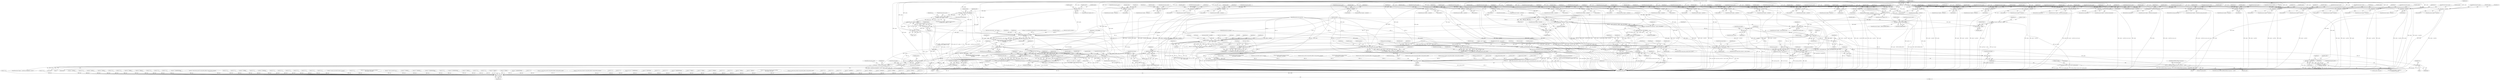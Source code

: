 digraph "0_linux_45f6fad84cc305103b28d73482b344d7f5b76f39_11@API" {
"1000152" [label="(Call,optlen >= sizeof(int))"];
"1000119" [label="(MethodParameterIn,unsigned int optlen)"];
"1000179" [label="(Call,ip6_mroute_setsockopt(sk, optname, optval, optlen))"];
"1000178" [label="(Return,return ip6_mroute_setsockopt(sk, optname, optval, optlen);)"];
"1000194" [label="(Call,optlen < sizeof(int))"];
"1000429" [label="(Call,optlen < sizeof(int))"];
"1000428" [label="(Call,optlen < sizeof(int) ||\n\t\t    inet_sk(sk)->inet_num)"];
"1000449" [label="(Call,optlen < sizeof(int))"];
"1000469" [label="(Call,optlen < sizeof(int))"];
"1000489" [label="(Call,optlen < sizeof(int))"];
"1000509" [label="(Call,optlen < sizeof(int))"];
"1000529" [label="(Call,optlen < sizeof(int))"];
"1000549" [label="(Call,optlen < sizeof(int))"];
"1000569" [label="(Call,optlen < sizeof(int))"];
"1000589" [label="(Call,optlen < sizeof(int))"];
"1000609" [label="(Call,optlen < sizeof(int))"];
"1000629" [label="(Call,optlen < sizeof(int))"];
"1000649" [label="(Call,optlen < sizeof(int))"];
"1000683" [label="(Call,optlen < sizeof(int))"];
"1000703" [label="(Call,optlen < sizeof(int))"];
"1000723" [label="(Call,optlen < sizeof(int))"];
"1000765" [label="(Call,optlen < sizeof(int))"];
"1000782" [label="(Call,optlen < sizeof(int))"];
"1000807" [label="(Call,optlen == 0)"];
"1000821" [label="(Call,optlen < sizeof(struct ipv6_opt_hdr))"];
"1000820" [label="(Call,optlen < sizeof(struct ipv6_opt_hdr) ||\n\t\t\t optlen & 0x7 || optlen > 8 * 255)"];
"1000826" [label="(Call,optlen & 0x7)"];
"1000825" [label="(Call,optlen & 0x7 || optlen > 8 * 255)"];
"1000829" [label="(Call,optlen > 8 * 255)"];
"1000861" [label="(Call,ipv6_renew_options(sk, opt, optname,\n \t\t\t\t\t (struct ipv6_opt_hdr __user *)optval,\n \t\t\t\t\t optlen))"];
"1000859" [label="(Call,opt = ipv6_renew_options(sk, opt, optname,\n \t\t\t\t\t (struct ipv6_opt_hdr __user *)optval,\n \t\t\t\t\t optlen))"];
"1000870" [label="(Call,IS_ERR(opt))"];
"1000875" [label="(Call,PTR_ERR(opt))"];
"1000873" [label="(Call,retv = PTR_ERR(opt))"];
"1002054" [label="(Return,return retv;)"];
"1000887" [label="(Call,opt && opt->srcrt)"];
"1000883" [label="(Call,optname == IPV6_RTHDR && opt && opt->srcrt)"];
"1000894" [label="(Call,*rthdr = opt->srcrt)"];
"1000926" [label="(Call,ipv6_update_options(sk, opt))"];
"1000924" [label="(Call,opt = ipv6_update_options(sk, opt))"];
"1000941" [label="(Call,txopt_put(opt))"];
"1002049" [label="(Call,release_sock(sk))"];
"1000884" [label="(Call,optname == IPV6_RTHDR)"];
"1000948" [label="(Call,optlen == 0)"];
"1000955" [label="(Call,optlen < sizeof(struct in6_pktinfo))"];
"1000954" [label="(Call,optlen < sizeof(struct in6_pktinfo) || !optval)"];
"1001040" [label="(Call,optlen == 0)"];
"1001049" [label="(Call,optlen > 64*1024)"];
"1001057" [label="(Call,sock_kmalloc(sk, sizeof(*opt) + optlen, GFP_KERNEL))"];
"1001055" [label="(Call,opt = sock_kmalloc(sk, sizeof(*opt) + optlen, GFP_KERNEL))"];
"1001070" [label="(Call,!opt)"];
"1001073" [label="(Call,memset(opt, 0, sizeof(*opt)))"];
"1001099" [label="(Call,copy_from_user(opt+1, optval, optlen))"];
"1001106" [label="(Call,msg.msg_controllen = optlen)"];
"1001100" [label="(Call,opt+1)"];
"1001115" [label="(Call,(void *)(opt+1))"];
"1001111" [label="(Call,msg.msg_control = (void *)(opt+1))"];
"1001117" [label="(Call,opt+1)"];
"1001122" [label="(Call,ip6_datagram_send_ctl(net, sk, &msg, &fl6, opt, &junk,\n\t\t\t\t\t     &junk, &junk))"];
"1001120" [label="(Call,retv = ip6_datagram_send_ctl(net, sk, &msg, &fl6, opt, &junk,\n\t\t\t\t\t     &junk, &junk))"];
"1001145" [label="(Call,ipv6_update_options(sk, opt))"];
"1001143" [label="(Call,opt = ipv6_update_options(sk, opt))"];
"1001160" [label="(Call,txopt_put(opt))"];
"1001059" [label="(Call,sizeof(*opt) + optlen)"];
"1001085" [label="(Call,opt->tot_len = sizeof(*opt) + optlen)"];
"1001152" [label="(Call,atomic_sub(opt->tot_len, &sk->sk_omem_alloc))"];
"1001089" [label="(Call,sizeof(*opt) + optlen)"];
"1001165" [label="(Call,optlen < sizeof(int))"];
"1001198" [label="(Call,optlen < sizeof(int))"];
"1001230" [label="(Call,optlen < sizeof(int))"];
"1001257" [label="(Call,optlen != sizeof(int))"];
"1001326" [label="(Call,optlen < sizeof(int))"];
"1001376" [label="(Call,optlen < sizeof(struct ipv6_mreq))"];
"1001436" [label="(Call,optlen < sizeof(struct ipv6_mreq))"];
"1001487" [label="(Call,optlen < sizeof(struct group_req))"];
"1001563" [label="(Call,optlen < sizeof(struct group_source_req))"];
"1001687" [label="(Call,optlen < GROUP_FILTER_SIZE(0))"];
"1001693" [label="(Call,optlen > sysctl_optmem_max)"];
"1001704" [label="(Call,kmalloc(optlen, GFP_KERNEL))"];
"1001702" [label="(Call,gsf = kmalloc(optlen, GFP_KERNEL))"];
"1001708" [label="(Call,!gsf)"];
"1001721" [label="(Call,copy_from_user(gsf, optval, optlen))"];
"1001726" [label="(Call,kfree(gsf))"];
"1001742" [label="(Call,kfree(gsf))"];
"1001750" [label="(Call,GROUP_FILTER_SIZE(gsf->gf_numsrc) > optlen)"];
"1001757" [label="(Call,kfree(gsf))"];
"1001766" [label="(Call,ip6_mc_msfilter(sk, gsf))"];
"1001764" [label="(Call,retv = ip6_mc_msfilter(sk, gsf))"];
"1001769" [label="(Call,kfree(gsf))"];
"1001774" [label="(Call,optlen < sizeof(int))"];
"1001787" [label="(Call,optlen < sizeof(int))"];
"1001812" [label="(Call,optlen < sizeof(int))"];
"1001835" [label="(Call,optlen < sizeof(int))"];
"1001859" [label="(Call,optlen < sizeof(int))"];
"1001876" [label="(Call,ipv6_flowlabel_opt(sk, optval, optlen))"];
"1001874" [label="(Call,retv = ipv6_flowlabel_opt(sk, optval, optlen))"];
"1001897" [label="(Call,xfrm_user_policy(sk, optname, optval, optlen))"];
"1001895" [label="(Call,retv = xfrm_user_policy(sk, optname, optval, optlen))"];
"1001914" [label="(Call,optlen < sizeof(int))"];
"1002006" [label="(Call,optlen < sizeof(int))"];
"1000723" [label="(Call,optlen < sizeof(int))"];
"1002010" [label="(ControlStructure,goto e_inval;)"];
"1001913" [label="(ControlStructure,if (optlen < sizeof(int)))"];
"1001565" [label="(Call,sizeof(struct group_source_req))"];
"1000864" [label="(Identifier,optname)"];
"1000834" [label="(ControlStructure,goto e_inval;)"];
"1001124" [label="(Identifier,sk)"];
"1000120" [label="(Block,)"];
"1001125" [label="(Call,&msg)"];
"1000180" [label="(Identifier,sk)"];
"1000449" [label="(Call,optlen < sizeof(int))"];
"1001073" [label="(Call,memset(opt, 0, sizeof(*opt)))"];
"1001048" [label="(ControlStructure,if (optlen > 64*1024))"];
"1001421" [label="(Call,ipv6_sock_mc_drop(sk, mreq.ipv6mr_ifindex, &mreq.ipv6mr_multiaddr))"];
"1001866" [label="(Identifier,np)"];
"1001089" [label="(Call,sizeof(*opt) + optlen)"];
"1000819" [label="(ControlStructure,if (optlen < sizeof(struct ipv6_opt_hdr) ||\n\t\t\t optlen & 0x7 || optlen > 8 * 255))"];
"1001120" [label="(Call,retv = ip6_datagram_send_ctl(net, sk, &msg, &fl6, opt, &junk,\n\t\t\t\t\t     &junk, &junk))"];
"1001152" [label="(Call,atomic_sub(opt->tot_len, &sk->sk_omem_alloc))"];
"1001164" [label="(ControlStructure,if (optlen < sizeof(int)))"];
"1000921" [label="(Call,retv = 0)"];
"1000894" [label="(Call,*rthdr = opt->srcrt)"];
"1000791" [label="(Identifier,np)"];
"1001169" [label="(ControlStructure,goto e_inval;)"];
"1001780" [label="(Identifier,retv)"];
"1000953" [label="(ControlStructure,if (optlen < sizeof(struct in6_pktinfo) || !optval))"];
"1000154" [label="(Call,sizeof(int))"];
"1001863" [label="(ControlStructure,goto e_inval;)"];
"1001200" [label="(Call,sizeof(int))"];
"1000608" [label="(ControlStructure,if (optlen < sizeof(int)))"];
"1000712" [label="(Identifier,np)"];
"1001860" [label="(Identifier,optlen)"];
"1000806" [label="(ControlStructure,if (optlen == 0))"];
"1001367" [label="(Call,retv = 0)"];
"1001094" [label="(Call,retv = -EFAULT)"];
"1000776" [label="(Call,retv = 0)"];
"1000809" [label="(Literal,0)"];
"1001257" [label="(Call,optlen != sizeof(int))"];
"1001165" [label="(Call,optlen < sizeof(int))"];
"1001901" [label="(Identifier,optlen)"];
"1001781" [label="(Call,ip6_ra_control(sk, val))"];
"1001703" [label="(Identifier,gsf)"];
"1001687" [label="(Call,optlen < GROUP_FILTER_SIZE(0))"];
"1000435" [label="(Identifier,sk)"];
"1002007" [label="(Identifier,optlen)"];
"1001695" [label="(Identifier,sysctl_optmem_max)"];
"1000883" [label="(Call,optname == IPV6_RTHDR && opt && opt->srcrt)"];
"1001750" [label="(Call,GROUP_FILTER_SIZE(gsf->gf_numsrc) > optlen)"];
"1000816" [label="(Identifier,optval)"];
"1001775" [label="(Identifier,optlen)"];
"1001709" [label="(Identifier,gsf)"];
"1001199" [label="(Identifier,optlen)"];
"1001069" [label="(ControlStructure,if (!opt))"];
"1001100" [label="(Call,opt+1)"];
"1000428" [label="(Call,optlen < sizeof(int) ||\n\t\t    inet_sk(sk)->inet_num)"];
"1001721" [label="(Call,copy_from_user(gsf, optval, optlen))"];
"1000825" [label="(Call,optlen & 0x7 || optlen > 8 * 255)"];
"1000159" [label="(Identifier,val)"];
"1001378" [label="(Call,sizeof(struct ipv6_mreq))"];
"1001147" [label="(Identifier,opt)"];
"1000238" [label="(Call,retv = -EBUSY)"];
"1001202" [label="(ControlStructure,goto e_inval;)"];
"1001011" [label="(Block,)"];
"1001920" [label="(Identifier,retv)"];
"1000201" [label="(Identifier,val)"];
"1001153" [label="(Call,opt->tot_len)"];
"1000682" [label="(ControlStructure,if (optlen < sizeof(int)))"];
"1001044" [label="(Call,retv = -EINVAL)"];
"1001245" [label="(Call,retv = 0)"];
"1000613" [label="(ControlStructure,goto e_inval;)"];
"1001567" [label="(ControlStructure,goto e_inval;)"];
"1001722" [label="(Identifier,gsf)"];
"1000430" [label="(Identifier,optlen)"];
"1001755" [label="(Identifier,optlen)"];
"1001758" [label="(Identifier,gsf)"];
"1000947" [label="(ControlStructure,if (optlen == 0))"];
"1000765" [label="(Call,optlen < sizeof(int))"];
"1000808" [label="(Identifier,optlen)"];
"1001694" [label="(Identifier,optlen)"];
"1001900" [label="(Identifier,optval)"];
"1002025" [label="(Call,retv = 0)"];
"1000529" [label="(Call,optlen < sizeof(int))"];
"1000767" [label="(Call,sizeof(int))"];
"1000835" [label="(Call,retv = -EPERM)"];
"1000888" [label="(Identifier,opt)"];
"1001105" [label="(ControlStructure,goto done;)"];
"1000823" [label="(Call,sizeof(struct ipv6_opt_hdr))"];
"1001063" [label="(Identifier,optlen)"];
"1001819" [label="(Identifier,val)"];
"1000193" [label="(ControlStructure,if (optlen < sizeof(int)))"];
"1000431" [label="(Call,sizeof(int))"];
"1000511" [label="(Call,sizeof(int))"];
"1000929" [label="(JumpTarget,sticky_done:)"];
"1000886" [label="(Identifier,IPV6_RTHDR)"];
"1001256" [label="(ControlStructure,if (optlen != sizeof(int)))"];
"1001768" [label="(Identifier,gsf)"];
"1000970" [label="(Call,retv = -EFAULT)"];
"1001869" [label="(Call,retv = 0)"];
"1001148" [label="(JumpTarget,done:)"];
"1000704" [label="(Identifier,optlen)"];
"1000922" [label="(Identifier,retv)"];
"1001829" [label="(Call,retv = 0)"];
"1002006" [label="(Call,optlen < sizeof(int))"];
"1001160" [label="(Call,txopt_put(opt))"];
"1000955" [label="(Call,optlen < sizeof(struct in6_pktinfo))"];
"1001198" [label="(Call,optlen < sizeof(int))"];
"1001259" [label="(Call,sizeof(int))"];
"1000885" [label="(Identifier,optname)"];
"1000783" [label="(Identifier,optlen)"];
"1001751" [label="(Call,GROUP_FILTER_SIZE(gsf->gf_numsrc))"];
"1001064" [label="(Identifier,GFP_KERNEL)"];
"1001098" [label="(ControlStructure,if (copy_from_user(opt+1, optval, optlen)))"];
"1001161" [label="(Identifier,opt)"];
"1001377" [label="(Identifier,optlen)"];
"1001074" [label="(Identifier,opt)"];
"1000826" [label="(Call,optlen & 0x7)"];
"1001140" [label="(Call,retv = 0)"];
"1000648" [label="(ControlStructure,if (optlen < sizeof(int)))"];
"1001019" [label="(Call,memset(&fl6, 0, sizeof(fl6)))"];
"1001229" [label="(ControlStructure,if (optlen < sizeof(int)))"];
"1000558" [label="(Identifier,np)"];
"1001059" [label="(Call,sizeof(*opt) + optlen)"];
"1001090" [label="(Call,sizeof(*opt))"];
"1000194" [label="(Call,optlen < sizeof(int))"];
"1000196" [label="(Call,sizeof(int))"];
"1001493" [label="(Identifier,retv)"];
"1000649" [label="(Call,optlen < sizeof(int))"];
"1000657" [label="(Identifier,val)"];
"1001231" [label="(Identifier,optlen)"];
"1000427" [label="(ControlStructure,if (optlen < sizeof(int) ||\n\t\t    inet_sk(sk)->inet_num))"];
"1001289" [label="(Call,retv = -EADDRNOTAVAIL)"];
"1002050" [label="(Identifier,sk)"];
"1000857" [label="(Call,sock_owned_by_user(sk))"];
"1001836" [label="(Identifier,optlen)"];
"1001895" [label="(Call,retv = xfrm_user_policy(sk, optname, optval, optlen))"];
"1000889" [label="(Call,opt->srcrt)"];
"1000924" [label="(Call,opt = ipv6_update_options(sk, opt))"];
"1001717" [label="(Identifier,retv)"];
"1000458" [label="(Identifier,np)"];
"1001708" [label="(Call,!gsf)"];
"1000473" [label="(ControlStructure,goto e_inval;)"];
"1000653" [label="(ControlStructure,goto e_inval;)"];
"1001839" [label="(ControlStructure,goto e_inval;)"];
"1001045" [label="(Identifier,retv)"];
"1001813" [label="(Identifier,optlen)"];
"1001859" [label="(Call,optlen < sizeof(int))"];
"1001897" [label="(Call,xfrm_user_policy(sk, optname, optval, optlen))"];
"1000822" [label="(Identifier,optlen)"];
"1001407" [label="(Call,retv = ipv6_sock_mc_join(sk, mreq.ipv6mr_ifindex, &mreq.ipv6mr_multiaddr))"];
"1001095" [label="(Identifier,retv)"];
"1001488" [label="(Identifier,optlen)"];
"1001185" [label="(Call,retv = 0)"];
"1001757" [label="(Call,kfree(gsf))"];
"1001880" [label="(ControlStructure,break;)"];
"1001101" [label="(Identifier,opt)"];
"1001380" [label="(ControlStructure,goto e_inval;)"];
"1000590" [label="(Identifier,optlen)"];
"1000551" [label="(Call,sizeof(int))"];
"1000127" [label="(Call,*net = sock_net(sk))"];
"1000896" [label="(Call,opt->srcrt)"];
"1000528" [label="(ControlStructure,if (optlen < sizeof(int)))"];
"1000573" [label="(ControlStructure,goto e_inval;)"];
"1000957" [label="(Call,sizeof(struct in6_pktinfo))"];
"1001684" [label="(Block,)"];
"1000568" [label="(ControlStructure,if (optlen < sizeof(int)))"];
"1001712" [label="(Identifier,retv)"];
"1001280" [label="(Call,retv = 0)"];
"1002049" [label="(Call,release_sock(sk))"];
"1001883" [label="(Call,retv = -EPERM)"];
"1002045" [label="(Call,retv = 0)"];
"1001816" [label="(ControlStructure,goto e_inval;)"];
"1001051" [label="(Call,64*1024)"];
"1001072" [label="(ControlStructure,break;)"];
"1001325" [label="(ControlStructure,if (optlen < sizeof(int)))"];
"1001437" [label="(Identifier,optlen)"];
"1001107" [label="(Call,msg.msg_controllen)"];
"1000948" [label="(Call,optlen == 0)"];
"1000702" [label="(ControlStructure,if (optlen < sizeof(int)))"];
"1000153" [label="(Identifier,optlen)"];
"1001387" [label="(Call,inet_sk(sk))"];
"1001039" [label="(ControlStructure,if (optlen == 0))"];
"1001130" [label="(Call,&junk)"];
"1001778" [label="(ControlStructure,goto e_inval;)"];
"1000954" [label="(Call,optlen < sizeof(struct in6_pktinfo) || !optval)"];
"1001065" [label="(Call,retv = -ENOBUFS)"];
"1001118" [label="(Identifier,opt)"];
"1000513" [label="(ControlStructure,goto e_inval;)"];
"1000583" [label="(Call,retv = 0)"];
"1000179" [label="(Call,ip6_mroute_setsockopt(sk, optname, optval, optlen))"];
"1001263" [label="(Identifier,ifindex)"];
"1000478" [label="(Identifier,np)"];
"1001743" [label="(Identifier,gsf)"];
"1000144" [label="(Call,!optval)"];
"1000603" [label="(Call,retv = 0)"];
"1000178" [label="(Return,return ip6_mroute_setsockopt(sk, optname, optval, optlen);)"];
"1000118" [label="(MethodParameterIn,char __user *optval)"];
"1000766" [label="(Identifier,optlen)"];
"1001491" [label="(ControlStructure,goto e_inval;)"];
"1000961" [label="(ControlStructure,goto e_inval;)"];
"1000677" [label="(Call,retv = 0)"];
"1001108" [label="(Identifier,msg)"];
"1001040" [label="(Call,optlen == 0)"];
"1000483" [label="(Call,retv = 0)"];
"1001806" [label="(Call,retv = 0)"];
"1000493" [label="(ControlStructure,goto e_inval;)"];
"1001693" [label="(Call,optlen > sysctl_optmem_max)"];
"1001899" [label="(Identifier,optname)"];
"1001328" [label="(Call,sizeof(int))"];
"1001119" [label="(Literal,1)"];
"1001132" [label="(Call,&junk)"];
"1001571" [label="(Identifier,greqs)"];
"1000593" [label="(ControlStructure,goto e_inval;)"];
"1000160" [label="(Call,(int __user *) optval)"];
"1001127" [label="(Call,&fl6)"];
"1000932" [label="(Block,)"];
"1000417" [label="(Call,sk_refcnt_debug_inc(sk))"];
"1000571" [label="(Call,sizeof(int))"];
"1001742" [label="(Call,kfree(gsf))"];
"1002000" [label="(Call,retv = 0)"];
"1000463" [label="(Call,retv = 0)"];
"1001916" [label="(Call,sizeof(int))"];
"1000950" [label="(Literal,0)"];
"1001724" [label="(Identifier,optlen)"];
"1001041" [label="(Identifier,optlen)"];
"1001674" [label="(Call,retv = ip6_mc_source(add, omode, sk, &greqs))"];
"1000722" [label="(ControlStructure,if (optlen < sizeof(int)))"];
"1000877" [label="(ControlStructure,break;)"];
"1001066" [label="(Identifier,retv)"];
"1001858" [label="(ControlStructure,if (optlen < sizeof(int)))"];
"1000578" [label="(Identifier,np)"];
"1001086" [label="(Call,opt->tot_len)"];
"1001898" [label="(Identifier,sk)"];
"1001382" [label="(Identifier,retv)"];
"1000129" [label="(Call,sock_net(sk))"];
"1000830" [label="(Identifier,optlen)"];
"1000548" [label="(ControlStructure,if (optlen < sizeof(int)))"];
"1001562" [label="(ControlStructure,if (optlen < sizeof(struct group_source_req)))"];
"1000510" [label="(Identifier,optlen)"];
"1001376" [label="(Call,optlen < sizeof(struct ipv6_mreq))"];
"1001050" [label="(Identifier,optlen)"];
"1001686" [label="(ControlStructure,if (optlen < GROUP_FILTER_SIZE(0)))"];
"1000198" [label="(ControlStructure,goto e_inval;)"];
"1000183" [label="(Identifier,optlen)"];
"1002035" [label="(Call,retv = 0)"];
"1001770" [label="(Identifier,gsf)"];
"1001530" [label="(Call,retv = ipv6_sock_mc_join(sk, greq.gr_interface,\n\t\t\t\t\t\t &psin6->sin6_addr))"];
"1001727" [label="(Identifier,gsf)"];
"1001076" [label="(Call,sizeof(*opt))"];
"1000820" [label="(Call,optlen < sizeof(struct ipv6_opt_hdr) ||\n\t\t\t optlen & 0x7 || optlen > 8 * 255)"];
"1001837" [label="(Call,sizeof(int))"];
"1000773" [label="(Identifier,sk)"];
"1000471" [label="(Call,sizeof(int))"];
"1000638" [label="(Identifier,np)"];
"1000827" [label="(Identifier,optlen)"];
"1001698" [label="(Identifier,retv)"];
"1001764" [label="(Call,retv = ip6_mc_msfilter(sk, gsf))"];
"1001774" [label="(Call,optlen < sizeof(int))"];
"1001103" [label="(Identifier,optval)"];
"1001156" [label="(Call,&sk->sk_omem_alloc)"];
"1001861" [label="(Call,sizeof(int))"];
"1001206" [label="(Identifier,val)"];
"1000119" [label="(MethodParameterIn,unsigned int optlen)"];
"1001042" [label="(Literal,0)"];
"1001765" [label="(Identifier,retv)"];
"1000784" [label="(Call,sizeof(int))"];
"1001122" [label="(Call,ip6_datagram_send_ctl(net, sk, &msg, &fl6, opt, &junk,\n\t\t\t\t\t     &junk, &junk))"];
"1001720" [label="(ControlStructure,if (copy_from_user(gsf, optval, optlen)))"];
"1001842" [label="(Identifier,np)"];
"1001055" [label="(Call,opt = sock_kmalloc(sk, sizeof(*opt) + optlen, GFP_KERNEL))"];
"1000707" [label="(ControlStructure,goto e_inval;)"];
"1001779" [label="(Call,retv = ip6_ra_control(sk, val))"];
"1001381" [label="(Call,retv = -EPROTO)"];
"1001332" [label="(Identifier,val)"];
"1001789" [label="(Call,sizeof(int))"];
"1000538" [label="(Identifier,np)"];
"1001697" [label="(Call,retv = -ENOBUFS)"];
"1000181" [label="(Identifier,optname)"];
"1002008" [label="(Call,sizeof(int))"];
"1001234" [label="(ControlStructure,goto e_inval;)"];
"1000782" [label="(Call,optlen < sizeof(int))"];
"1001258" [label="(Identifier,optlen)"];
"1001688" [label="(Identifier,optlen)"];
"1000879" [label="(Identifier,retv)"];
"1000870" [label="(Call,IS_ERR(opt))"];
"1000229" [label="(Call,udp_sk(sk))"];
"1000490" [label="(Identifier,optlen)"];
"1001085" [label="(Call,opt->tot_len = sizeof(*opt) + optlen)"];
"1000960" [label="(Identifier,optval)"];
"1001878" [label="(Identifier,optval)"];
"1000265" [label="(Call,ipv6_only_sock(sk))"];
"1000117" [label="(MethodParameterIn,int optname)"];
"1001598" [label="(Call,retv = -EADDRNOTAVAIL)"];
"1000469" [label="(Call,optlen < sizeof(int))"];
"1002014" [label="(Identifier,val)"];
"1000873" [label="(Call,retv = PTR_ERR(opt))"];
"1000451" [label="(Call,sizeof(int))"];
"1000764" [label="(ControlStructure,if (optlen < sizeof(int)))"];
"1001111" [label="(Call,msg.msg_control = (void *)(opt+1))"];
"1000884" [label="(Call,optname == IPV6_RTHDR)"];
"1001487" [label="(Call,optlen < sizeof(struct group_req))"];
"1000829" [label="(Call,optlen > 8 * 255)"];
"1000191" [label="(Block,)"];
"1000176" [label="(Call,ip6_mroute_opt(optname))"];
"1000187" [label="(Call,lock_sock(sk))"];
"1000684" [label="(Identifier,optlen)"];
"1001054" [label="(ControlStructure,break;)"];
"1000470" [label="(Identifier,optlen)"];
"1000895" [label="(Identifier,rthdr)"];
"1000928" [label="(Identifier,opt)"];
"1000959" [label="(Call,!optval)"];
"1001853" [label="(Call,retv = 0)"];
"1001706" [label="(Identifier,GFP_KERNEL)"];
"1000134" [label="(Call,retv = -ENOPROTOOPT)"];
"1001769" [label="(Call,kfree(gsf))"];
"1001110" [label="(Identifier,optlen)"];
"1001723" [label="(Identifier,optval)"];
"1001093" [label="(Identifier,optlen)"];
"1001391" [label="(Call,retv = -EFAULT)"];
"1001056" [label="(Identifier,opt)"];
"1001691" [label="(ControlStructure,goto e_inval;)"];
"1000804" [label="(Block,)"];
"1000703" [label="(Call,optlen < sizeof(int))"];
"1001330" [label="(ControlStructure,goto e_inval;)"];
"1000591" [label="(Call,sizeof(int))"];
"1001879" [label="(Identifier,optlen)"];
"1000530" [label="(Identifier,optlen)"];
"1000650" [label="(Identifier,optlen)"];
"1000611" [label="(Call,sizeof(int))"];
"1001835" [label="(Call,optlen < sizeof(int))"];
"1000182" [label="(Identifier,optval)"];
"1001442" [label="(Identifier,retv)"];
"1000498" [label="(Identifier,np)"];
"1001771" [label="(ControlStructure,break;)"];
"1000569" [label="(Call,optlen < sizeof(int))"];
"1001137" [label="(Identifier,retv)"];
"1001106" [label="(Call,msg.msg_controllen = optlen)"];
"1000874" [label="(Identifier,retv)"];
"1001776" [label="(Call,sizeof(int))"];
"1000531" [label="(Call,sizeof(int))"];
"1000623" [label="(Call,retv = 0)"];
"1001104" [label="(Identifier,optlen)"];
"1001756" [label="(Block,)"];
"1000434" [label="(Call,inet_sk(sk))"];
"1000450" [label="(Identifier,optlen)"];
"1001232" [label="(Call,sizeof(int))"];
"1002055" [label="(Identifier,retv)"];
"1000951" [label="(ControlStructure,goto e_inval;)"];
"1000633" [label="(ControlStructure,goto e_inval;)"];
"1000697" [label="(Call,retv = 0)"];
"1000772" [label="(Call,inet_sk(sk))"];
"1001121" [label="(Identifier,retv)"];
"1001489" [label="(Call,sizeof(struct group_req))"];
"1001166" [label="(Identifier,optlen)"];
"1001716" [label="(Call,retv = -EFAULT)"];
"1000901" [label="(Identifier,rthdr)"];
"1000807" [label="(Call,optlen == 0)"];
"1001299" [label="(Call,retv = -EINVAL)"];
"1001513" [label="(Call,retv = -EADDRNOTAVAIL)"];
"1001749" [label="(ControlStructure,if (GROUP_FILTER_SIZE(gsf->gf_numsrc) > optlen))"];
"1000859" [label="(Call,opt = ipv6_renew_options(sk, opt, optname,\n \t\t\t\t\t (struct ipv6_opt_hdr __user *)optval,\n \t\t\t\t\t optlen))"];
"1000443" [label="(Call,retv = 0)"];
"1001457" [label="(Call,retv = ipv6_sock_ac_join(sk, mreq.ipv6mr_ifindex, &mreq.ipv6mr_acaddr))"];
"1001702" [label="(Call,gsf = kmalloc(optlen, GFP_KERNEL))"];
"1001071" [label="(Identifier,opt)"];
"1001419" [label="(Call,retv = ipv6_sock_mc_drop(sk, mreq.ipv6mr_ifindex, &mreq.ipv6mr_multiaddr))"];
"1000692" [label="(Identifier,np)"];
"1001326" [label="(Call,optlen < sizeof(int))"];
"1000588" [label="(ControlStructure,if (optlen < sizeof(int)))"];
"1002065" [label="(MethodReturn,static int)"];
"1000629" [label="(Call,optlen < sizeof(int))"];
"1001788" [label="(Identifier,optlen)"];
"1002054" [label="(Return,return retv;)"];
"1001834" [label="(ControlStructure,if (optlen < sizeof(int)))"];
"1001134" [label="(Call,&junk)"];
"1001075" [label="(Literal,0)"];
"1001532" [label="(Call,ipv6_sock_mc_join(sk, greq.gr_interface,\n\t\t\t\t\t\t &psin6->sin6_addr))"];
"1001705" [label="(Identifier,optlen)"];
"1001060" [label="(Call,sizeof(*opt))"];
"1001676" [label="(Call,ip6_mc_source(add, omode, sk, &greqs))"];
"1000942" [label="(Identifier,opt)"];
"1000195" [label="(Identifier,optlen)"];
"1001436" [label="(Call,optlen < sizeof(struct ipv6_mreq))"];
"1001643" [label="(Call,ipv6_sock_mc_join(sk, greqs.gsr_interface,\n\t\t\t\t\t\t &psin6->sin6_addr))"];
"1000609" [label="(Call,optlen < sizeof(int))"];
"1000717" [label="(Call,retv = 0)"];
"1001689" [label="(Call,GROUP_FILTER_SIZE(0))"];
"1000429" [label="(Call,optlen < sizeof(int))"];
"1001745" [label="(Identifier,retv)"];
"1000549" [label="(Call,optlen < sizeof(int))"];
"1000468" [label="(ControlStructure,if (optlen < sizeof(int)))"];
"1000643" [label="(Call,retv = 0)"];
"1000860" [label="(Identifier,opt)"];
"1001874" [label="(Call,retv = ipv6_flowlabel_opt(sk, optval, optlen))"];
"1001760" [label="(Identifier,retv)"];
"1001787" [label="(Call,optlen < sizeof(int))"];
"1001440" [label="(ControlStructure,goto e_inval;)"];
"1001773" [label="(ControlStructure,if (optlen < sizeof(int)))"];
"1001653" [label="(Call,retv && retv != -EADDRINUSE)"];
"1001409" [label="(Call,ipv6_sock_mc_join(sk, mreq.ipv6mr_ifindex, &mreq.ipv6mr_multiaddr))"];
"1001791" [label="(ControlStructure,goto e_inval;)"];
"1001795" [label="(Identifier,val)"];
"1001167" [label="(Call,sizeof(int))"];
"1001230" [label="(Call,optlen < sizeof(int))"];
"1001435" [label="(ControlStructure,if (optlen < sizeof(struct ipv6_mreq)))"];
"1001544" [label="(Call,ipv6_sock_mc_drop(sk, greq.gr_interface,\n\t\t\t\t\t\t &psin6->sin6_addr))"];
"1000925" [label="(Identifier,opt)"];
"1000949" [label="(Identifier,optlen)"];
"1000440" [label="(Identifier,sk)"];
"1000258" [label="(Call,retv = -ENOTCONN)"];
"1001733" [label="(Identifier,gsf)"];
"1000865" [label="(Call,(struct ipv6_opt_hdr __user *)optval)"];
"1001812" [label="(Call,optlen < sizeof(int))"];
"1000152" [label="(Call,optlen >= sizeof(int))"];
"1001143" [label="(Call,opt = ipv6_update_options(sk, opt))"];
"1000610" [label="(Identifier,optlen)"];
"1001811" [label="(ControlStructure,if (optlen < sizeof(int)))"];
"1001151" [label="(Block,)"];
"1000598" [label="(Identifier,np)"];
"1000543" [label="(Call,retv = 0)"];
"1001058" [label="(Identifier,sk)"];
"1000811" [label="(Identifier,optval)"];
"1000508" [label="(ControlStructure,if (optlen < sizeof(int)))"];
"1000875" [label="(Call,PTR_ERR(opt))"];
"1000737" [label="(Call,retv = 0)"];
"1001728" [label="(ControlStructure,break;)"];
"1000868" [label="(Identifier,optlen)"];
"1001471" [label="(Call,ipv6_sock_ac_drop(sk, mreq.ipv6mr_ifindex, &mreq.ipv6mr_acaddr))"];
"1001725" [label="(Block,)"];
"1000453" [label="(ControlStructure,goto e_inval;)"];
"1000274" [label="(Call,retv = -EADDRNOTAVAIL)"];
"1001102" [label="(Literal,1)"];
"1001261" [label="(ControlStructure,goto e_inval;)"];
"1001115" [label="(Call,(void *)(opt+1))"];
"1001564" [label="(Identifier,optlen)"];
"1000509" [label="(Call,optlen < sizeof(int))"];
"1001057" [label="(Call,sock_kmalloc(sk, sizeof(*opt) + optlen, GFP_KERNEL))"];
"1000533" [label="(ControlStructure,goto e_inval;)"];
"1001896" [label="(Identifier,retv)"];
"1001786" [label="(ControlStructure,if (optlen < sizeof(int)))"];
"1000836" [label="(Identifier,retv)"];
"1000628" [label="(ControlStructure,if (optlen < sizeof(int)))"];
"1001576" [label="(Call,retv = -EFAULT)"];
"1001129" [label="(Identifier,opt)"];
"1000943" [label="(ControlStructure,break;)"];
"1000956" [label="(Identifier,optlen)"];
"1001759" [label="(Call,retv = -EINVAL)"];
"1001113" [label="(Identifier,msg)"];
"1001082" [label="(Identifier,opt)"];
"1000175" [label="(ControlStructure,if (ip6_mroute_opt(optname)))"];
"1000926" [label="(Call,ipv6_update_options(sk, opt))"];
"1000491" [label="(Call,sizeof(int))"];
"1001043" [label="(ControlStructure,goto update;)"];
"1000871" [label="(Identifier,opt)"];
"1000927" [label="(Identifier,sk)"];
"1000882" [label="(ControlStructure,if (optname == IPV6_RTHDR && opt && opt->srcrt))"];
"1000433" [label="(Call,inet_sk(sk)->inet_num)"];
"1000887" [label="(Call,opt && opt->srcrt)"];
"1001355" [label="(Call,retv = -ENODEV)"];
"1000683" [label="(Call,optlen < sizeof(int))"];
"1000437" [label="(ControlStructure,goto e_inval;)"];
"1000705" [label="(Call,sizeof(int))"];
"1001313" [label="(Call,retv = 0)"];
"1000965" [label="(Identifier,pkt)"];
"1001692" [label="(ControlStructure,if (optlen > sysctl_optmem_max))"];
"1000421" [label="(Call,retv = 0)"];
"1000630" [label="(Identifier,optlen)"];
"1002052" [label="(Identifier,needs_rtnl)"];
"1000769" [label="(ControlStructure,goto e_inval;)"];
"1001146" [label="(Identifier,sk)"];
"1001173" [label="(Identifier,val)"];
"1001704" [label="(Call,kmalloc(optlen, GFP_KERNEL))"];
"1000831" [label="(Call,8 * 255)"];
"1000878" [label="(Call,retv = -EINVAL)"];
"1000687" [label="(ControlStructure,goto e_inval;)"];
"1000550" [label="(Identifier,optlen)"];
"1002005" [label="(ControlStructure,if (optlen < sizeof(int)))"];
"1000618" [label="(Identifier,np)"];
"1001766" [label="(Call,ip6_mc_msfilter(sk, gsf))"];
"1000863" [label="(Identifier,opt)"];
"1000869" [label="(ControlStructure,if (IS_ERR(opt)))"];
"1000589" [label="(Call,optlen < sizeof(int))"];
"1000448" [label="(ControlStructure,if (optlen < sizeof(int)))"];
"1000488" [label="(ControlStructure,if (optlen < sizeof(int)))"];
"1001875" [label="(Identifier,retv)"];
"1001876" [label="(Call,ipv6_flowlabel_opt(sk, optval, optlen))"];
"1000685" [label="(Call,sizeof(int))"];
"1000151" [label="(ControlStructure,if (optlen >= sizeof(int)))"];
"1000115" [label="(MethodParameterIn,struct sock *sk)"];
"1000631" [label="(Call,sizeof(int))"];
"1001162" [label="(ControlStructure,break;)"];
"1001237" [label="(Identifier,val)"];
"1000570" [label="(Identifier,optlen)"];
"1001492" [label="(Call,retv = -EFAULT)"];
"1001145" [label="(Call,ipv6_update_options(sk, opt))"];
"1001877" [label="(Identifier,sk)"];
"1000724" [label="(Identifier,optlen)"];
"1001049" [label="(Call,optlen > 64*1024)"];
"1000876" [label="(Identifier,opt)"];
"1001438" [label="(Call,sizeof(struct ipv6_mreq))"];
"1001767" [label="(Identifier,sk)"];
"1000489" [label="(Call,optlen < sizeof(int))"];
"1001726" [label="(Call,kfree(gsf))"];
"1001542" [label="(Call,retv = ipv6_sock_mc_drop(sk, greq.gr_interface,\n\t\t\t\t\t\t &psin6->sin6_addr))"];
"1001459" [label="(Call,ipv6_sock_ac_join(sk, mreq.ipv6mr_ifindex, &mreq.ipv6mr_acaddr))"];
"1000725" [label="(Call,sizeof(int))"];
"1000872" [label="(Block,)"];
"1001375" [label="(ControlStructure,if (optlen < sizeof(struct ipv6_mreq)))"];
"1000862" [label="(Identifier,sk)"];
"1001469" [label="(Call,retv = ipv6_sock_ac_drop(sk, mreq.ipv6mr_ifindex, &mreq.ipv6mr_acaddr))"];
"1001224" [label="(Call,retv = 0)"];
"1001918" [label="(ControlStructure,goto e_inval;)"];
"1001099" [label="(Call,copy_from_user(opt+1, optval, optlen))"];
"1001915" [label="(Identifier,optlen)"];
"1000503" [label="(Call,retv = 0)"];
"1001013" [label="(Call,*opt = NULL)"];
"1001144" [label="(Identifier,opt)"];
"1000781" [label="(ControlStructure,if (optlen < sizeof(int)))"];
"1000828" [label="(Literal,0x7)"];
"1000786" [label="(ControlStructure,goto e_inval;)"];
"1000563" [label="(Call,retv = 0)"];
"1001112" [label="(Call,msg.msg_control)"];
"1001711" [label="(Call,retv = -ENOBUFS)"];
"1000727" [label="(ControlStructure,goto e_inval;)"];
"1000796" [label="(Call,retv = 0)"];
"1001197" [label="(ControlStructure,if (optlen < sizeof(int)))"];
"1001441" [label="(Call,retv = -EFAULT)"];
"1001117" [label="(Call,opt+1)"];
"1001563" [label="(Call,optlen < sizeof(struct group_source_req))"];
"1001744" [label="(Call,retv = -ENOBUFS)"];
"1000651" [label="(Call,sizeof(int))"];
"1000759" [label="(Call,retv = -EPERM)"];
"1001902" [label="(ControlStructure,break;)"];
"1001914" [label="(Call,optlen < sizeof(int))"];
"1001006" [label="(Call,retv = 0)"];
"1000821" [label="(Call,optlen < sizeof(struct ipv6_opt_hdr))"];
"1000553" [label="(ControlStructure,goto e_inval;)"];
"1001707" [label="(ControlStructure,if (!gsf))"];
"1000168" [label="(Identifier,val)"];
"1001919" [label="(Call,retv = -EINVAL)"];
"1001070" [label="(Call,!opt)"];
"1001741" [label="(Block,)"];
"1000941" [label="(Call,txopt_put(opt))"];
"1001327" [label="(Identifier,optlen)"];
"1000732" [label="(Identifier,np)"];
"1001814" [label="(Call,sizeof(int))"];
"1000518" [label="(Identifier,np)"];
"1000523" [label="(Call,retv = 0)"];
"1000861" [label="(Call,ipv6_renew_options(sk, opt, optname,\n \t\t\t\t\t (struct ipv6_opt_hdr __user *)optval,\n \t\t\t\t\t optlen))"];
"1000841" [label="(Call,optname != IPV6_RTHDR)"];
"1001123" [label="(Identifier,net)"];
"1000892" [label="(Block,)"];
"1001486" [label="(ControlStructure,if (optlen < sizeof(struct group_req)))"];
"1000851" [label="(Call,opt = rcu_dereference_protected(np->opt, sock_owned_by_user(sk)))"];
"1000152" -> "1000151"  [label="AST: "];
"1000152" -> "1000154"  [label="CFG: "];
"1000153" -> "1000152"  [label="AST: "];
"1000154" -> "1000152"  [label="AST: "];
"1000159" -> "1000152"  [label="CFG: "];
"1000168" -> "1000152"  [label="CFG: "];
"1000152" -> "1002065"  [label="DDG: optlen >= sizeof(int)"];
"1000152" -> "1002065"  [label="DDG: optlen"];
"1000119" -> "1000152"  [label="DDG: optlen"];
"1000152" -> "1000179"  [label="DDG: optlen"];
"1000152" -> "1000194"  [label="DDG: optlen"];
"1000152" -> "1000429"  [label="DDG: optlen"];
"1000152" -> "1000449"  [label="DDG: optlen"];
"1000152" -> "1000469"  [label="DDG: optlen"];
"1000152" -> "1000489"  [label="DDG: optlen"];
"1000152" -> "1000509"  [label="DDG: optlen"];
"1000152" -> "1000529"  [label="DDG: optlen"];
"1000152" -> "1000549"  [label="DDG: optlen"];
"1000152" -> "1000569"  [label="DDG: optlen"];
"1000152" -> "1000589"  [label="DDG: optlen"];
"1000152" -> "1000609"  [label="DDG: optlen"];
"1000152" -> "1000629"  [label="DDG: optlen"];
"1000152" -> "1000649"  [label="DDG: optlen"];
"1000152" -> "1000683"  [label="DDG: optlen"];
"1000152" -> "1000703"  [label="DDG: optlen"];
"1000152" -> "1000723"  [label="DDG: optlen"];
"1000152" -> "1000765"  [label="DDG: optlen"];
"1000152" -> "1000782"  [label="DDG: optlen"];
"1000152" -> "1000807"  [label="DDG: optlen"];
"1000152" -> "1000948"  [label="DDG: optlen"];
"1000152" -> "1001040"  [label="DDG: optlen"];
"1000152" -> "1001165"  [label="DDG: optlen"];
"1000152" -> "1001198"  [label="DDG: optlen"];
"1000152" -> "1001230"  [label="DDG: optlen"];
"1000152" -> "1001257"  [label="DDG: optlen"];
"1000152" -> "1001326"  [label="DDG: optlen"];
"1000152" -> "1001376"  [label="DDG: optlen"];
"1000152" -> "1001436"  [label="DDG: optlen"];
"1000152" -> "1001487"  [label="DDG: optlen"];
"1000152" -> "1001563"  [label="DDG: optlen"];
"1000152" -> "1001687"  [label="DDG: optlen"];
"1000152" -> "1001774"  [label="DDG: optlen"];
"1000152" -> "1001787"  [label="DDG: optlen"];
"1000152" -> "1001812"  [label="DDG: optlen"];
"1000152" -> "1001835"  [label="DDG: optlen"];
"1000152" -> "1001859"  [label="DDG: optlen"];
"1000152" -> "1001876"  [label="DDG: optlen"];
"1000152" -> "1001897"  [label="DDG: optlen"];
"1000152" -> "1001914"  [label="DDG: optlen"];
"1000152" -> "1002006"  [label="DDG: optlen"];
"1000119" -> "1000114"  [label="AST: "];
"1000119" -> "1002065"  [label="DDG: optlen"];
"1000119" -> "1000179"  [label="DDG: optlen"];
"1000119" -> "1000194"  [label="DDG: optlen"];
"1000119" -> "1000429"  [label="DDG: optlen"];
"1000119" -> "1000449"  [label="DDG: optlen"];
"1000119" -> "1000469"  [label="DDG: optlen"];
"1000119" -> "1000489"  [label="DDG: optlen"];
"1000119" -> "1000509"  [label="DDG: optlen"];
"1000119" -> "1000529"  [label="DDG: optlen"];
"1000119" -> "1000549"  [label="DDG: optlen"];
"1000119" -> "1000569"  [label="DDG: optlen"];
"1000119" -> "1000589"  [label="DDG: optlen"];
"1000119" -> "1000609"  [label="DDG: optlen"];
"1000119" -> "1000629"  [label="DDG: optlen"];
"1000119" -> "1000649"  [label="DDG: optlen"];
"1000119" -> "1000683"  [label="DDG: optlen"];
"1000119" -> "1000703"  [label="DDG: optlen"];
"1000119" -> "1000723"  [label="DDG: optlen"];
"1000119" -> "1000765"  [label="DDG: optlen"];
"1000119" -> "1000782"  [label="DDG: optlen"];
"1000119" -> "1000807"  [label="DDG: optlen"];
"1000119" -> "1000821"  [label="DDG: optlen"];
"1000119" -> "1000826"  [label="DDG: optlen"];
"1000119" -> "1000829"  [label="DDG: optlen"];
"1000119" -> "1000861"  [label="DDG: optlen"];
"1000119" -> "1000948"  [label="DDG: optlen"];
"1000119" -> "1000955"  [label="DDG: optlen"];
"1000119" -> "1001040"  [label="DDG: optlen"];
"1000119" -> "1001049"  [label="DDG: optlen"];
"1000119" -> "1001057"  [label="DDG: optlen"];
"1000119" -> "1001059"  [label="DDG: optlen"];
"1000119" -> "1001085"  [label="DDG: optlen"];
"1000119" -> "1001089"  [label="DDG: optlen"];
"1000119" -> "1001099"  [label="DDG: optlen"];
"1000119" -> "1001106"  [label="DDG: optlen"];
"1000119" -> "1001165"  [label="DDG: optlen"];
"1000119" -> "1001198"  [label="DDG: optlen"];
"1000119" -> "1001230"  [label="DDG: optlen"];
"1000119" -> "1001257"  [label="DDG: optlen"];
"1000119" -> "1001326"  [label="DDG: optlen"];
"1000119" -> "1001376"  [label="DDG: optlen"];
"1000119" -> "1001436"  [label="DDG: optlen"];
"1000119" -> "1001487"  [label="DDG: optlen"];
"1000119" -> "1001563"  [label="DDG: optlen"];
"1000119" -> "1001687"  [label="DDG: optlen"];
"1000119" -> "1001693"  [label="DDG: optlen"];
"1000119" -> "1001704"  [label="DDG: optlen"];
"1000119" -> "1001721"  [label="DDG: optlen"];
"1000119" -> "1001750"  [label="DDG: optlen"];
"1000119" -> "1001774"  [label="DDG: optlen"];
"1000119" -> "1001787"  [label="DDG: optlen"];
"1000119" -> "1001812"  [label="DDG: optlen"];
"1000119" -> "1001835"  [label="DDG: optlen"];
"1000119" -> "1001859"  [label="DDG: optlen"];
"1000119" -> "1001876"  [label="DDG: optlen"];
"1000119" -> "1001897"  [label="DDG: optlen"];
"1000119" -> "1001914"  [label="DDG: optlen"];
"1000119" -> "1002006"  [label="DDG: optlen"];
"1000179" -> "1000178"  [label="AST: "];
"1000179" -> "1000183"  [label="CFG: "];
"1000180" -> "1000179"  [label="AST: "];
"1000181" -> "1000179"  [label="AST: "];
"1000182" -> "1000179"  [label="AST: "];
"1000183" -> "1000179"  [label="AST: "];
"1000178" -> "1000179"  [label="CFG: "];
"1000179" -> "1002065"  [label="DDG: optval"];
"1000179" -> "1002065"  [label="DDG: ip6_mroute_setsockopt(sk, optname, optval, optlen)"];
"1000179" -> "1002065"  [label="DDG: optname"];
"1000179" -> "1002065"  [label="DDG: sk"];
"1000179" -> "1002065"  [label="DDG: optlen"];
"1000179" -> "1000178"  [label="DDG: ip6_mroute_setsockopt(sk, optname, optval, optlen)"];
"1000129" -> "1000179"  [label="DDG: sk"];
"1000115" -> "1000179"  [label="DDG: sk"];
"1000176" -> "1000179"  [label="DDG: optname"];
"1000117" -> "1000179"  [label="DDG: optname"];
"1000144" -> "1000179"  [label="DDG: optval"];
"1000160" -> "1000179"  [label="DDG: optval"];
"1000118" -> "1000179"  [label="DDG: optval"];
"1000178" -> "1000175"  [label="AST: "];
"1002065" -> "1000178"  [label="CFG: "];
"1000178" -> "1002065"  [label="DDG: <RET>"];
"1000194" -> "1000193"  [label="AST: "];
"1000194" -> "1000196"  [label="CFG: "];
"1000195" -> "1000194"  [label="AST: "];
"1000196" -> "1000194"  [label="AST: "];
"1000198" -> "1000194"  [label="CFG: "];
"1000201" -> "1000194"  [label="CFG: "];
"1000194" -> "1002065"  [label="DDG: optlen < sizeof(int)"];
"1000194" -> "1002065"  [label="DDG: optlen"];
"1000429" -> "1000428"  [label="AST: "];
"1000429" -> "1000431"  [label="CFG: "];
"1000430" -> "1000429"  [label="AST: "];
"1000431" -> "1000429"  [label="AST: "];
"1000435" -> "1000429"  [label="CFG: "];
"1000428" -> "1000429"  [label="CFG: "];
"1000429" -> "1002065"  [label="DDG: optlen"];
"1000429" -> "1000428"  [label="DDG: optlen"];
"1000428" -> "1000427"  [label="AST: "];
"1000428" -> "1000433"  [label="CFG: "];
"1000433" -> "1000428"  [label="AST: "];
"1000437" -> "1000428"  [label="CFG: "];
"1000440" -> "1000428"  [label="CFG: "];
"1000428" -> "1002065"  [label="DDG: optlen < sizeof(int) ||\n\t\t    inet_sk(sk)->inet_num"];
"1000428" -> "1002065"  [label="DDG: inet_sk(sk)->inet_num"];
"1000428" -> "1002065"  [label="DDG: optlen < sizeof(int)"];
"1000449" -> "1000448"  [label="AST: "];
"1000449" -> "1000451"  [label="CFG: "];
"1000450" -> "1000449"  [label="AST: "];
"1000451" -> "1000449"  [label="AST: "];
"1000453" -> "1000449"  [label="CFG: "];
"1000458" -> "1000449"  [label="CFG: "];
"1000449" -> "1002065"  [label="DDG: optlen"];
"1000449" -> "1002065"  [label="DDG: optlen < sizeof(int)"];
"1000469" -> "1000468"  [label="AST: "];
"1000469" -> "1000471"  [label="CFG: "];
"1000470" -> "1000469"  [label="AST: "];
"1000471" -> "1000469"  [label="AST: "];
"1000473" -> "1000469"  [label="CFG: "];
"1000478" -> "1000469"  [label="CFG: "];
"1000469" -> "1002065"  [label="DDG: optlen < sizeof(int)"];
"1000469" -> "1002065"  [label="DDG: optlen"];
"1000489" -> "1000488"  [label="AST: "];
"1000489" -> "1000491"  [label="CFG: "];
"1000490" -> "1000489"  [label="AST: "];
"1000491" -> "1000489"  [label="AST: "];
"1000493" -> "1000489"  [label="CFG: "];
"1000498" -> "1000489"  [label="CFG: "];
"1000489" -> "1002065"  [label="DDG: optlen < sizeof(int)"];
"1000489" -> "1002065"  [label="DDG: optlen"];
"1000509" -> "1000508"  [label="AST: "];
"1000509" -> "1000511"  [label="CFG: "];
"1000510" -> "1000509"  [label="AST: "];
"1000511" -> "1000509"  [label="AST: "];
"1000513" -> "1000509"  [label="CFG: "];
"1000518" -> "1000509"  [label="CFG: "];
"1000509" -> "1002065"  [label="DDG: optlen < sizeof(int)"];
"1000509" -> "1002065"  [label="DDG: optlen"];
"1000529" -> "1000528"  [label="AST: "];
"1000529" -> "1000531"  [label="CFG: "];
"1000530" -> "1000529"  [label="AST: "];
"1000531" -> "1000529"  [label="AST: "];
"1000533" -> "1000529"  [label="CFG: "];
"1000538" -> "1000529"  [label="CFG: "];
"1000529" -> "1002065"  [label="DDG: optlen"];
"1000529" -> "1002065"  [label="DDG: optlen < sizeof(int)"];
"1000549" -> "1000548"  [label="AST: "];
"1000549" -> "1000551"  [label="CFG: "];
"1000550" -> "1000549"  [label="AST: "];
"1000551" -> "1000549"  [label="AST: "];
"1000553" -> "1000549"  [label="CFG: "];
"1000558" -> "1000549"  [label="CFG: "];
"1000549" -> "1002065"  [label="DDG: optlen"];
"1000549" -> "1002065"  [label="DDG: optlen < sizeof(int)"];
"1000569" -> "1000568"  [label="AST: "];
"1000569" -> "1000571"  [label="CFG: "];
"1000570" -> "1000569"  [label="AST: "];
"1000571" -> "1000569"  [label="AST: "];
"1000573" -> "1000569"  [label="CFG: "];
"1000578" -> "1000569"  [label="CFG: "];
"1000569" -> "1002065"  [label="DDG: optlen < sizeof(int)"];
"1000569" -> "1002065"  [label="DDG: optlen"];
"1000589" -> "1000588"  [label="AST: "];
"1000589" -> "1000591"  [label="CFG: "];
"1000590" -> "1000589"  [label="AST: "];
"1000591" -> "1000589"  [label="AST: "];
"1000593" -> "1000589"  [label="CFG: "];
"1000598" -> "1000589"  [label="CFG: "];
"1000589" -> "1002065"  [label="DDG: optlen < sizeof(int)"];
"1000589" -> "1002065"  [label="DDG: optlen"];
"1000609" -> "1000608"  [label="AST: "];
"1000609" -> "1000611"  [label="CFG: "];
"1000610" -> "1000609"  [label="AST: "];
"1000611" -> "1000609"  [label="AST: "];
"1000613" -> "1000609"  [label="CFG: "];
"1000618" -> "1000609"  [label="CFG: "];
"1000609" -> "1002065"  [label="DDG: optlen"];
"1000609" -> "1002065"  [label="DDG: optlen < sizeof(int)"];
"1000629" -> "1000628"  [label="AST: "];
"1000629" -> "1000631"  [label="CFG: "];
"1000630" -> "1000629"  [label="AST: "];
"1000631" -> "1000629"  [label="AST: "];
"1000633" -> "1000629"  [label="CFG: "];
"1000638" -> "1000629"  [label="CFG: "];
"1000629" -> "1002065"  [label="DDG: optlen"];
"1000629" -> "1002065"  [label="DDG: optlen < sizeof(int)"];
"1000649" -> "1000648"  [label="AST: "];
"1000649" -> "1000651"  [label="CFG: "];
"1000650" -> "1000649"  [label="AST: "];
"1000651" -> "1000649"  [label="AST: "];
"1000653" -> "1000649"  [label="CFG: "];
"1000657" -> "1000649"  [label="CFG: "];
"1000649" -> "1002065"  [label="DDG: optlen"];
"1000649" -> "1002065"  [label="DDG: optlen < sizeof(int)"];
"1000683" -> "1000682"  [label="AST: "];
"1000683" -> "1000685"  [label="CFG: "];
"1000684" -> "1000683"  [label="AST: "];
"1000685" -> "1000683"  [label="AST: "];
"1000687" -> "1000683"  [label="CFG: "];
"1000692" -> "1000683"  [label="CFG: "];
"1000683" -> "1002065"  [label="DDG: optlen"];
"1000683" -> "1002065"  [label="DDG: optlen < sizeof(int)"];
"1000703" -> "1000702"  [label="AST: "];
"1000703" -> "1000705"  [label="CFG: "];
"1000704" -> "1000703"  [label="AST: "];
"1000705" -> "1000703"  [label="AST: "];
"1000707" -> "1000703"  [label="CFG: "];
"1000712" -> "1000703"  [label="CFG: "];
"1000703" -> "1002065"  [label="DDG: optlen < sizeof(int)"];
"1000703" -> "1002065"  [label="DDG: optlen"];
"1000723" -> "1000722"  [label="AST: "];
"1000723" -> "1000725"  [label="CFG: "];
"1000724" -> "1000723"  [label="AST: "];
"1000725" -> "1000723"  [label="AST: "];
"1000727" -> "1000723"  [label="CFG: "];
"1000732" -> "1000723"  [label="CFG: "];
"1000723" -> "1002065"  [label="DDG: optlen"];
"1000723" -> "1002065"  [label="DDG: optlen < sizeof(int)"];
"1000765" -> "1000764"  [label="AST: "];
"1000765" -> "1000767"  [label="CFG: "];
"1000766" -> "1000765"  [label="AST: "];
"1000767" -> "1000765"  [label="AST: "];
"1000769" -> "1000765"  [label="CFG: "];
"1000773" -> "1000765"  [label="CFG: "];
"1000765" -> "1002065"  [label="DDG: optlen"];
"1000765" -> "1002065"  [label="DDG: optlen < sizeof(int)"];
"1000782" -> "1000781"  [label="AST: "];
"1000782" -> "1000784"  [label="CFG: "];
"1000783" -> "1000782"  [label="AST: "];
"1000784" -> "1000782"  [label="AST: "];
"1000786" -> "1000782"  [label="CFG: "];
"1000791" -> "1000782"  [label="CFG: "];
"1000782" -> "1002065"  [label="DDG: optlen"];
"1000782" -> "1002065"  [label="DDG: optlen < sizeof(int)"];
"1000807" -> "1000806"  [label="AST: "];
"1000807" -> "1000809"  [label="CFG: "];
"1000808" -> "1000807"  [label="AST: "];
"1000809" -> "1000807"  [label="AST: "];
"1000811" -> "1000807"  [label="CFG: "];
"1000816" -> "1000807"  [label="CFG: "];
"1000807" -> "1002065"  [label="DDG: optlen == 0"];
"1000807" -> "1002065"  [label="DDG: optlen"];
"1000807" -> "1000821"  [label="DDG: optlen"];
"1000807" -> "1000861"  [label="DDG: optlen"];
"1000821" -> "1000820"  [label="AST: "];
"1000821" -> "1000823"  [label="CFG: "];
"1000822" -> "1000821"  [label="AST: "];
"1000823" -> "1000821"  [label="AST: "];
"1000827" -> "1000821"  [label="CFG: "];
"1000820" -> "1000821"  [label="CFG: "];
"1000821" -> "1002065"  [label="DDG: optlen"];
"1000821" -> "1000820"  [label="DDG: optlen"];
"1000821" -> "1000826"  [label="DDG: optlen"];
"1000821" -> "1000861"  [label="DDG: optlen"];
"1000820" -> "1000819"  [label="AST: "];
"1000820" -> "1000825"  [label="CFG: "];
"1000825" -> "1000820"  [label="AST: "];
"1000834" -> "1000820"  [label="CFG: "];
"1000836" -> "1000820"  [label="CFG: "];
"1000820" -> "1002065"  [label="DDG: optlen < sizeof(struct ipv6_opt_hdr) ||\n\t\t\t optlen & 0x7 || optlen > 8 * 255"];
"1000820" -> "1002065"  [label="DDG: optlen & 0x7 || optlen > 8 * 255"];
"1000820" -> "1002065"  [label="DDG: optlen < sizeof(struct ipv6_opt_hdr)"];
"1000825" -> "1000820"  [label="DDG: optlen & 0x7"];
"1000825" -> "1000820"  [label="DDG: optlen > 8 * 255"];
"1000826" -> "1000825"  [label="AST: "];
"1000826" -> "1000828"  [label="CFG: "];
"1000827" -> "1000826"  [label="AST: "];
"1000828" -> "1000826"  [label="AST: "];
"1000830" -> "1000826"  [label="CFG: "];
"1000825" -> "1000826"  [label="CFG: "];
"1000826" -> "1002065"  [label="DDG: optlen"];
"1000826" -> "1000825"  [label="DDG: optlen"];
"1000826" -> "1000825"  [label="DDG: 0x7"];
"1000826" -> "1000829"  [label="DDG: optlen"];
"1000826" -> "1000861"  [label="DDG: optlen"];
"1000825" -> "1000829"  [label="CFG: "];
"1000829" -> "1000825"  [label="AST: "];
"1000825" -> "1002065"  [label="DDG: optlen > 8 * 255"];
"1000825" -> "1002065"  [label="DDG: optlen & 0x7"];
"1000829" -> "1000825"  [label="DDG: optlen"];
"1000829" -> "1000825"  [label="DDG: 8 * 255"];
"1000829" -> "1000831"  [label="CFG: "];
"1000830" -> "1000829"  [label="AST: "];
"1000831" -> "1000829"  [label="AST: "];
"1000829" -> "1002065"  [label="DDG: optlen"];
"1000829" -> "1002065"  [label="DDG: 8 * 255"];
"1000831" -> "1000829"  [label="DDG: 8"];
"1000831" -> "1000829"  [label="DDG: 255"];
"1000829" -> "1000861"  [label="DDG: optlen"];
"1000861" -> "1000859"  [label="AST: "];
"1000861" -> "1000868"  [label="CFG: "];
"1000862" -> "1000861"  [label="AST: "];
"1000863" -> "1000861"  [label="AST: "];
"1000864" -> "1000861"  [label="AST: "];
"1000865" -> "1000861"  [label="AST: "];
"1000868" -> "1000861"  [label="AST: "];
"1000859" -> "1000861"  [label="CFG: "];
"1000861" -> "1002065"  [label="DDG: (struct ipv6_opt_hdr __user *)optval"];
"1000861" -> "1002065"  [label="DDG: optname"];
"1000861" -> "1002065"  [label="DDG: optlen"];
"1000861" -> "1000859"  [label="DDG: (struct ipv6_opt_hdr __user *)optval"];
"1000861" -> "1000859"  [label="DDG: optlen"];
"1000861" -> "1000859"  [label="DDG: optname"];
"1000861" -> "1000859"  [label="DDG: opt"];
"1000861" -> "1000859"  [label="DDG: sk"];
"1000857" -> "1000861"  [label="DDG: sk"];
"1000115" -> "1000861"  [label="DDG: sk"];
"1000851" -> "1000861"  [label="DDG: opt"];
"1000841" -> "1000861"  [label="DDG: optname"];
"1000117" -> "1000861"  [label="DDG: optname"];
"1000865" -> "1000861"  [label="DDG: optval"];
"1000861" -> "1000884"  [label="DDG: optname"];
"1000861" -> "1000926"  [label="DDG: sk"];
"1000861" -> "1002049"  [label="DDG: sk"];
"1000859" -> "1000804"  [label="AST: "];
"1000860" -> "1000859"  [label="AST: "];
"1000871" -> "1000859"  [label="CFG: "];
"1000859" -> "1002065"  [label="DDG: ipv6_renew_options(sk, opt, optname,\n \t\t\t\t\t (struct ipv6_opt_hdr __user *)optval,\n \t\t\t\t\t optlen)"];
"1000859" -> "1000870"  [label="DDG: opt"];
"1000870" -> "1000869"  [label="AST: "];
"1000870" -> "1000871"  [label="CFG: "];
"1000871" -> "1000870"  [label="AST: "];
"1000874" -> "1000870"  [label="CFG: "];
"1000879" -> "1000870"  [label="CFG: "];
"1000870" -> "1002065"  [label="DDG: IS_ERR(opt)"];
"1000870" -> "1002065"  [label="DDG: opt"];
"1000870" -> "1000875"  [label="DDG: opt"];
"1000870" -> "1000887"  [label="DDG: opt"];
"1000870" -> "1000926"  [label="DDG: opt"];
"1000870" -> "1000941"  [label="DDG: opt"];
"1000875" -> "1000873"  [label="AST: "];
"1000875" -> "1000876"  [label="CFG: "];
"1000876" -> "1000875"  [label="AST: "];
"1000873" -> "1000875"  [label="CFG: "];
"1000875" -> "1002065"  [label="DDG: opt"];
"1000875" -> "1000873"  [label="DDG: opt"];
"1000873" -> "1000872"  [label="AST: "];
"1000874" -> "1000873"  [label="AST: "];
"1000877" -> "1000873"  [label="CFG: "];
"1000873" -> "1002065"  [label="DDG: retv"];
"1000873" -> "1002065"  [label="DDG: PTR_ERR(opt)"];
"1000873" -> "1002054"  [label="DDG: retv"];
"1002054" -> "1000120"  [label="AST: "];
"1002054" -> "1002055"  [label="CFG: "];
"1002055" -> "1002054"  [label="AST: "];
"1002065" -> "1002054"  [label="CFG: "];
"1002054" -> "1002065"  [label="DDG: <RET>"];
"1002055" -> "1002054"  [label="DDG: retv"];
"1001185" -> "1002054"  [label="DDG: retv"];
"1001895" -> "1002054"  [label="DDG: retv"];
"1001407" -> "1002054"  [label="DDG: retv"];
"1000421" -> "1002054"  [label="DDG: retv"];
"1001355" -> "1002054"  [label="DDG: retv"];
"1001919" -> "1002054"  [label="DDG: retv"];
"1001419" -> "1002054"  [label="DDG: retv"];
"1000258" -> "1002054"  [label="DDG: retv"];
"1001120" -> "1002054"  [label="DDG: retv"];
"1001869" -> "1002054"  [label="DDG: retv"];
"1001829" -> "1002054"  [label="DDG: retv"];
"1000677" -> "1002054"  [label="DDG: retv"];
"1001883" -> "1002054"  [label="DDG: retv"];
"1001044" -> "1002054"  [label="DDG: retv"];
"1000523" -> "1002054"  [label="DDG: retv"];
"1001065" -> "1002054"  [label="DDG: retv"];
"1002045" -> "1002054"  [label="DDG: retv"];
"1001530" -> "1002054"  [label="DDG: retv"];
"1000238" -> "1002054"  [label="DDG: retv"];
"1000274" -> "1002054"  [label="DDG: retv"];
"1001874" -> "1002054"  [label="DDG: retv"];
"1001598" -> "1002054"  [label="DDG: retv"];
"1001492" -> "1002054"  [label="DDG: retv"];
"1000643" -> "1002054"  [label="DDG: retv"];
"1002000" -> "1002054"  [label="DDG: retv"];
"1001289" -> "1002054"  [label="DDG: retv"];
"1001779" -> "1002054"  [label="DDG: retv"];
"1001006" -> "1002054"  [label="DDG: retv"];
"1001653" -> "1002054"  [label="DDG: retv"];
"1001542" -> "1002054"  [label="DDG: retv"];
"1001759" -> "1002054"  [label="DDG: retv"];
"1002035" -> "1002054"  [label="DDG: retv"];
"1000583" -> "1002054"  [label="DDG: retv"];
"1000623" -> "1002054"  [label="DDG: retv"];
"1000759" -> "1002054"  [label="DDG: retv"];
"1000776" -> "1002054"  [label="DDG: retv"];
"1001513" -> "1002054"  [label="DDG: retv"];
"1001457" -> "1002054"  [label="DDG: retv"];
"1001381" -> "1002054"  [label="DDG: retv"];
"1001299" -> "1002054"  [label="DDG: retv"];
"1001245" -> "1002054"  [label="DDG: retv"];
"1001711" -> "1002054"  [label="DDG: retv"];
"1002025" -> "1002054"  [label="DDG: retv"];
"1000603" -> "1002054"  [label="DDG: retv"];
"1001576" -> "1002054"  [label="DDG: retv"];
"1000737" -> "1002054"  [label="DDG: retv"];
"1000970" -> "1002054"  [label="DDG: retv"];
"1001391" -> "1002054"  [label="DDG: retv"];
"1001224" -> "1002054"  [label="DDG: retv"];
"1000463" -> "1002054"  [label="DDG: retv"];
"1000563" -> "1002054"  [label="DDG: retv"];
"1000878" -> "1002054"  [label="DDG: retv"];
"1001853" -> "1002054"  [label="DDG: retv"];
"1001441" -> "1002054"  [label="DDG: retv"];
"1000835" -> "1002054"  [label="DDG: retv"];
"1001280" -> "1002054"  [label="DDG: retv"];
"1000717" -> "1002054"  [label="DDG: retv"];
"1000134" -> "1002054"  [label="DDG: retv"];
"1001697" -> "1002054"  [label="DDG: retv"];
"1000543" -> "1002054"  [label="DDG: retv"];
"1001764" -> "1002054"  [label="DDG: retv"];
"1000503" -> "1002054"  [label="DDG: retv"];
"1001140" -> "1002054"  [label="DDG: retv"];
"1001744" -> "1002054"  [label="DDG: retv"];
"1001469" -> "1002054"  [label="DDG: retv"];
"1001674" -> "1002054"  [label="DDG: retv"];
"1000697" -> "1002054"  [label="DDG: retv"];
"1001716" -> "1002054"  [label="DDG: retv"];
"1001313" -> "1002054"  [label="DDG: retv"];
"1000921" -> "1002054"  [label="DDG: retv"];
"1001367" -> "1002054"  [label="DDG: retv"];
"1000443" -> "1002054"  [label="DDG: retv"];
"1001806" -> "1002054"  [label="DDG: retv"];
"1000483" -> "1002054"  [label="DDG: retv"];
"1000796" -> "1002054"  [label="DDG: retv"];
"1001094" -> "1002054"  [label="DDG: retv"];
"1000887" -> "1000883"  [label="AST: "];
"1000887" -> "1000888"  [label="CFG: "];
"1000887" -> "1000889"  [label="CFG: "];
"1000888" -> "1000887"  [label="AST: "];
"1000889" -> "1000887"  [label="AST: "];
"1000883" -> "1000887"  [label="CFG: "];
"1000887" -> "1002065"  [label="DDG: opt"];
"1000887" -> "1002065"  [label="DDG: opt->srcrt"];
"1000887" -> "1000883"  [label="DDG: opt"];
"1000887" -> "1000883"  [label="DDG: opt->srcrt"];
"1000887" -> "1000894"  [label="DDG: opt->srcrt"];
"1000887" -> "1000926"  [label="DDG: opt"];
"1000887" -> "1000941"  [label="DDG: opt"];
"1000883" -> "1000882"  [label="AST: "];
"1000883" -> "1000884"  [label="CFG: "];
"1000884" -> "1000883"  [label="AST: "];
"1000895" -> "1000883"  [label="CFG: "];
"1000922" -> "1000883"  [label="CFG: "];
"1000883" -> "1002065"  [label="DDG: optname == IPV6_RTHDR && opt && opt->srcrt"];
"1000883" -> "1002065"  [label="DDG: optname == IPV6_RTHDR"];
"1000883" -> "1002065"  [label="DDG: opt && opt->srcrt"];
"1000884" -> "1000883"  [label="DDG: optname"];
"1000884" -> "1000883"  [label="DDG: IPV6_RTHDR"];
"1000894" -> "1000892"  [label="AST: "];
"1000894" -> "1000896"  [label="CFG: "];
"1000895" -> "1000894"  [label="AST: "];
"1000896" -> "1000894"  [label="AST: "];
"1000901" -> "1000894"  [label="CFG: "];
"1000894" -> "1002065"  [label="DDG: rthdr"];
"1000894" -> "1002065"  [label="DDG: opt->srcrt"];
"1000926" -> "1000924"  [label="AST: "];
"1000926" -> "1000928"  [label="CFG: "];
"1000927" -> "1000926"  [label="AST: "];
"1000928" -> "1000926"  [label="AST: "];
"1000924" -> "1000926"  [label="CFG: "];
"1000926" -> "1000924"  [label="DDG: sk"];
"1000926" -> "1000924"  [label="DDG: opt"];
"1000187" -> "1000926"  [label="DDG: sk"];
"1000115" -> "1000926"  [label="DDG: sk"];
"1000926" -> "1002049"  [label="DDG: sk"];
"1000924" -> "1000804"  [label="AST: "];
"1000925" -> "1000924"  [label="AST: "];
"1000929" -> "1000924"  [label="CFG: "];
"1000924" -> "1002065"  [label="DDG: ipv6_update_options(sk, opt)"];
"1000924" -> "1002065"  [label="DDG: opt"];
"1000924" -> "1000941"  [label="DDG: opt"];
"1000941" -> "1000932"  [label="AST: "];
"1000941" -> "1000942"  [label="CFG: "];
"1000942" -> "1000941"  [label="AST: "];
"1000943" -> "1000941"  [label="CFG: "];
"1000941" -> "1002065"  [label="DDG: opt"];
"1000941" -> "1002065"  [label="DDG: txopt_put(opt)"];
"1002049" -> "1000120"  [label="AST: "];
"1002049" -> "1002050"  [label="CFG: "];
"1002050" -> "1002049"  [label="AST: "];
"1002052" -> "1002049"  [label="CFG: "];
"1002049" -> "1002065"  [label="DDG: release_sock(sk)"];
"1002049" -> "1002065"  [label="DDG: sk"];
"1000187" -> "1002049"  [label="DDG: sk"];
"1001876" -> "1002049"  [label="DDG: sk"];
"1001544" -> "1002049"  [label="DDG: sk"];
"1001781" -> "1002049"  [label="DDG: sk"];
"1001122" -> "1002049"  [label="DDG: sk"];
"1001145" -> "1002049"  [label="DDG: sk"];
"1001471" -> "1002049"  [label="DDG: sk"];
"1001766" -> "1002049"  [label="DDG: sk"];
"1001643" -> "1002049"  [label="DDG: sk"];
"1000265" -> "1002049"  [label="DDG: sk"];
"1000417" -> "1002049"  [label="DDG: sk"];
"1000434" -> "1002049"  [label="DDG: sk"];
"1000229" -> "1002049"  [label="DDG: sk"];
"1001532" -> "1002049"  [label="DDG: sk"];
"1001676" -> "1002049"  [label="DDG: sk"];
"1000772" -> "1002049"  [label="DDG: sk"];
"1001387" -> "1002049"  [label="DDG: sk"];
"1001459" -> "1002049"  [label="DDG: sk"];
"1001421" -> "1002049"  [label="DDG: sk"];
"1001409" -> "1002049"  [label="DDG: sk"];
"1001057" -> "1002049"  [label="DDG: sk"];
"1001897" -> "1002049"  [label="DDG: sk"];
"1000115" -> "1002049"  [label="DDG: sk"];
"1000884" -> "1000886"  [label="CFG: "];
"1000885" -> "1000884"  [label="AST: "];
"1000886" -> "1000884"  [label="AST: "];
"1000888" -> "1000884"  [label="CFG: "];
"1000884" -> "1002065"  [label="DDG: optname"];
"1000884" -> "1002065"  [label="DDG: IPV6_RTHDR"];
"1000117" -> "1000884"  [label="DDG: optname"];
"1000841" -> "1000884"  [label="DDG: IPV6_RTHDR"];
"1000948" -> "1000947"  [label="AST: "];
"1000948" -> "1000950"  [label="CFG: "];
"1000949" -> "1000948"  [label="AST: "];
"1000950" -> "1000948"  [label="AST: "];
"1000951" -> "1000948"  [label="CFG: "];
"1000956" -> "1000948"  [label="CFG: "];
"1000948" -> "1002065"  [label="DDG: optlen == 0"];
"1000948" -> "1002065"  [label="DDG: optlen"];
"1000948" -> "1000955"  [label="DDG: optlen"];
"1000955" -> "1000954"  [label="AST: "];
"1000955" -> "1000957"  [label="CFG: "];
"1000956" -> "1000955"  [label="AST: "];
"1000957" -> "1000955"  [label="AST: "];
"1000960" -> "1000955"  [label="CFG: "];
"1000954" -> "1000955"  [label="CFG: "];
"1000955" -> "1002065"  [label="DDG: optlen"];
"1000955" -> "1000954"  [label="DDG: optlen"];
"1000954" -> "1000953"  [label="AST: "];
"1000954" -> "1000959"  [label="CFG: "];
"1000959" -> "1000954"  [label="AST: "];
"1000961" -> "1000954"  [label="CFG: "];
"1000965" -> "1000954"  [label="CFG: "];
"1000954" -> "1002065"  [label="DDG: !optval"];
"1000954" -> "1002065"  [label="DDG: optlen < sizeof(struct in6_pktinfo)"];
"1000954" -> "1002065"  [label="DDG: optlen < sizeof(struct in6_pktinfo) || !optval"];
"1000959" -> "1000954"  [label="DDG: optval"];
"1000144" -> "1000954"  [label="DDG: !optval"];
"1001040" -> "1001039"  [label="AST: "];
"1001040" -> "1001042"  [label="CFG: "];
"1001041" -> "1001040"  [label="AST: "];
"1001042" -> "1001040"  [label="AST: "];
"1001043" -> "1001040"  [label="CFG: "];
"1001045" -> "1001040"  [label="CFG: "];
"1001040" -> "1002065"  [label="DDG: optlen"];
"1001040" -> "1002065"  [label="DDG: optlen == 0"];
"1001040" -> "1001049"  [label="DDG: optlen"];
"1001049" -> "1001048"  [label="AST: "];
"1001049" -> "1001051"  [label="CFG: "];
"1001050" -> "1001049"  [label="AST: "];
"1001051" -> "1001049"  [label="AST: "];
"1001054" -> "1001049"  [label="CFG: "];
"1001056" -> "1001049"  [label="CFG: "];
"1001049" -> "1002065"  [label="DDG: 64*1024"];
"1001049" -> "1002065"  [label="DDG: optlen > 64*1024"];
"1001049" -> "1002065"  [label="DDG: optlen"];
"1001051" -> "1001049"  [label="DDG: 64"];
"1001051" -> "1001049"  [label="DDG: 1024"];
"1001049" -> "1001057"  [label="DDG: optlen"];
"1001049" -> "1001059"  [label="DDG: optlen"];
"1001049" -> "1001085"  [label="DDG: optlen"];
"1001049" -> "1001089"  [label="DDG: optlen"];
"1001049" -> "1001099"  [label="DDG: optlen"];
"1001057" -> "1001055"  [label="AST: "];
"1001057" -> "1001064"  [label="CFG: "];
"1001058" -> "1001057"  [label="AST: "];
"1001059" -> "1001057"  [label="AST: "];
"1001064" -> "1001057"  [label="AST: "];
"1001055" -> "1001057"  [label="CFG: "];
"1001057" -> "1002065"  [label="DDG: GFP_KERNEL"];
"1001057" -> "1002065"  [label="DDG: sizeof(*opt) + optlen"];
"1001057" -> "1001055"  [label="DDG: sk"];
"1001057" -> "1001055"  [label="DDG: sizeof(*opt) + optlen"];
"1001057" -> "1001055"  [label="DDG: GFP_KERNEL"];
"1000187" -> "1001057"  [label="DDG: sk"];
"1000115" -> "1001057"  [label="DDG: sk"];
"1001057" -> "1001122"  [label="DDG: sk"];
"1001055" -> "1001011"  [label="AST: "];
"1001056" -> "1001055"  [label="AST: "];
"1001066" -> "1001055"  [label="CFG: "];
"1001055" -> "1002065"  [label="DDG: sock_kmalloc(sk, sizeof(*opt) + optlen, GFP_KERNEL)"];
"1001055" -> "1001070"  [label="DDG: opt"];
"1001070" -> "1001069"  [label="AST: "];
"1001070" -> "1001071"  [label="CFG: "];
"1001071" -> "1001070"  [label="AST: "];
"1001072" -> "1001070"  [label="CFG: "];
"1001074" -> "1001070"  [label="CFG: "];
"1001070" -> "1002065"  [label="DDG: !opt"];
"1001070" -> "1002065"  [label="DDG: opt"];
"1001070" -> "1001073"  [label="DDG: opt"];
"1001073" -> "1001011"  [label="AST: "];
"1001073" -> "1001076"  [label="CFG: "];
"1001074" -> "1001073"  [label="AST: "];
"1001075" -> "1001073"  [label="AST: "];
"1001076" -> "1001073"  [label="AST: "];
"1001082" -> "1001073"  [label="CFG: "];
"1001073" -> "1002065"  [label="DDG: memset(opt, 0, sizeof(*opt))"];
"1001073" -> "1001099"  [label="DDG: opt"];
"1001073" -> "1001100"  [label="DDG: opt"];
"1001073" -> "1001115"  [label="DDG: opt"];
"1001073" -> "1001117"  [label="DDG: opt"];
"1001073" -> "1001122"  [label="DDG: opt"];
"1001073" -> "1001160"  [label="DDG: opt"];
"1001099" -> "1001098"  [label="AST: "];
"1001099" -> "1001104"  [label="CFG: "];
"1001100" -> "1001099"  [label="AST: "];
"1001103" -> "1001099"  [label="AST: "];
"1001104" -> "1001099"  [label="AST: "];
"1001105" -> "1001099"  [label="CFG: "];
"1001108" -> "1001099"  [label="CFG: "];
"1001099" -> "1002065"  [label="DDG: copy_from_user(opt+1, optval, optlen)"];
"1001099" -> "1002065"  [label="DDG: opt+1"];
"1001099" -> "1002065"  [label="DDG: optlen"];
"1001099" -> "1002065"  [label="DDG: optval"];
"1000144" -> "1001099"  [label="DDG: optval"];
"1000160" -> "1001099"  [label="DDG: optval"];
"1000118" -> "1001099"  [label="DDG: optval"];
"1001099" -> "1001106"  [label="DDG: optlen"];
"1001106" -> "1001011"  [label="AST: "];
"1001106" -> "1001110"  [label="CFG: "];
"1001107" -> "1001106"  [label="AST: "];
"1001110" -> "1001106"  [label="AST: "];
"1001113" -> "1001106"  [label="CFG: "];
"1001106" -> "1002065"  [label="DDG: optlen"];
"1001106" -> "1002065"  [label="DDG: msg.msg_controllen"];
"1001100" -> "1001102"  [label="CFG: "];
"1001101" -> "1001100"  [label="AST: "];
"1001102" -> "1001100"  [label="AST: "];
"1001103" -> "1001100"  [label="CFG: "];
"1001100" -> "1002065"  [label="DDG: opt"];
"1001115" -> "1001111"  [label="AST: "];
"1001115" -> "1001117"  [label="CFG: "];
"1001116" -> "1001115"  [label="AST: "];
"1001117" -> "1001115"  [label="AST: "];
"1001111" -> "1001115"  [label="CFG: "];
"1001115" -> "1002065"  [label="DDG: opt+1"];
"1001115" -> "1001111"  [label="DDG: opt+1"];
"1001111" -> "1001011"  [label="AST: "];
"1001112" -> "1001111"  [label="AST: "];
"1001121" -> "1001111"  [label="CFG: "];
"1001111" -> "1002065"  [label="DDG: (void *)(opt+1)"];
"1001111" -> "1002065"  [label="DDG: msg.msg_control"];
"1001117" -> "1001119"  [label="CFG: "];
"1001118" -> "1001117"  [label="AST: "];
"1001119" -> "1001117"  [label="AST: "];
"1001122" -> "1001120"  [label="AST: "];
"1001122" -> "1001134"  [label="CFG: "];
"1001123" -> "1001122"  [label="AST: "];
"1001124" -> "1001122"  [label="AST: "];
"1001125" -> "1001122"  [label="AST: "];
"1001127" -> "1001122"  [label="AST: "];
"1001129" -> "1001122"  [label="AST: "];
"1001130" -> "1001122"  [label="AST: "];
"1001132" -> "1001122"  [label="AST: "];
"1001134" -> "1001122"  [label="AST: "];
"1001120" -> "1001122"  [label="CFG: "];
"1001122" -> "1002065"  [label="DDG: &junk"];
"1001122" -> "1002065"  [label="DDG: &fl6"];
"1001122" -> "1002065"  [label="DDG: opt"];
"1001122" -> "1002065"  [label="DDG: net"];
"1001122" -> "1002065"  [label="DDG: &msg"];
"1001122" -> "1001120"  [label="DDG: &msg"];
"1001122" -> "1001120"  [label="DDG: &junk"];
"1001122" -> "1001120"  [label="DDG: net"];
"1001122" -> "1001120"  [label="DDG: &fl6"];
"1001122" -> "1001120"  [label="DDG: sk"];
"1001122" -> "1001120"  [label="DDG: opt"];
"1000127" -> "1001122"  [label="DDG: net"];
"1000115" -> "1001122"  [label="DDG: sk"];
"1001019" -> "1001122"  [label="DDG: &fl6"];
"1001122" -> "1001145"  [label="DDG: sk"];
"1001122" -> "1001145"  [label="DDG: opt"];
"1001122" -> "1001160"  [label="DDG: opt"];
"1001120" -> "1001011"  [label="AST: "];
"1001121" -> "1001120"  [label="AST: "];
"1001137" -> "1001120"  [label="CFG: "];
"1001120" -> "1002065"  [label="DDG: retv"];
"1001120" -> "1002065"  [label="DDG: ip6_datagram_send_ctl(net, sk, &msg, &fl6, opt, &junk,\n\t\t\t\t\t     &junk, &junk)"];
"1001145" -> "1001143"  [label="AST: "];
"1001145" -> "1001147"  [label="CFG: "];
"1001146" -> "1001145"  [label="AST: "];
"1001147" -> "1001145"  [label="AST: "];
"1001143" -> "1001145"  [label="CFG: "];
"1001145" -> "1001143"  [label="DDG: sk"];
"1001145" -> "1001143"  [label="DDG: opt"];
"1000187" -> "1001145"  [label="DDG: sk"];
"1000115" -> "1001145"  [label="DDG: sk"];
"1001013" -> "1001145"  [label="DDG: opt"];
"1001143" -> "1001011"  [label="AST: "];
"1001144" -> "1001143"  [label="AST: "];
"1001148" -> "1001143"  [label="CFG: "];
"1001143" -> "1002065"  [label="DDG: ipv6_update_options(sk, opt)"];
"1001143" -> "1002065"  [label="DDG: opt"];
"1001143" -> "1001160"  [label="DDG: opt"];
"1001160" -> "1001151"  [label="AST: "];
"1001160" -> "1001161"  [label="CFG: "];
"1001161" -> "1001160"  [label="AST: "];
"1001162" -> "1001160"  [label="CFG: "];
"1001160" -> "1002065"  [label="DDG: txopt_put(opt)"];
"1001160" -> "1002065"  [label="DDG: opt"];
"1001059" -> "1001063"  [label="CFG: "];
"1001060" -> "1001059"  [label="AST: "];
"1001063" -> "1001059"  [label="AST: "];
"1001064" -> "1001059"  [label="CFG: "];
"1001059" -> "1002065"  [label="DDG: optlen"];
"1001085" -> "1001011"  [label="AST: "];
"1001085" -> "1001089"  [label="CFG: "];
"1001086" -> "1001085"  [label="AST: "];
"1001089" -> "1001085"  [label="AST: "];
"1001095" -> "1001085"  [label="CFG: "];
"1001085" -> "1002065"  [label="DDG: opt->tot_len"];
"1001085" -> "1002065"  [label="DDG: sizeof(*opt) + optlen"];
"1001085" -> "1001152"  [label="DDG: opt->tot_len"];
"1001152" -> "1001151"  [label="AST: "];
"1001152" -> "1001156"  [label="CFG: "];
"1001153" -> "1001152"  [label="AST: "];
"1001156" -> "1001152"  [label="AST: "];
"1001161" -> "1001152"  [label="CFG: "];
"1001152" -> "1002065"  [label="DDG: &sk->sk_omem_alloc"];
"1001152" -> "1002065"  [label="DDG: atomic_sub(opt->tot_len, &sk->sk_omem_alloc)"];
"1001152" -> "1002065"  [label="DDG: opt->tot_len"];
"1001089" -> "1001093"  [label="CFG: "];
"1001090" -> "1001089"  [label="AST: "];
"1001093" -> "1001089"  [label="AST: "];
"1001165" -> "1001164"  [label="AST: "];
"1001165" -> "1001167"  [label="CFG: "];
"1001166" -> "1001165"  [label="AST: "];
"1001167" -> "1001165"  [label="AST: "];
"1001169" -> "1001165"  [label="CFG: "];
"1001173" -> "1001165"  [label="CFG: "];
"1001165" -> "1002065"  [label="DDG: optlen"];
"1001165" -> "1002065"  [label="DDG: optlen < sizeof(int)"];
"1001198" -> "1001197"  [label="AST: "];
"1001198" -> "1001200"  [label="CFG: "];
"1001199" -> "1001198"  [label="AST: "];
"1001200" -> "1001198"  [label="AST: "];
"1001202" -> "1001198"  [label="CFG: "];
"1001206" -> "1001198"  [label="CFG: "];
"1001198" -> "1002065"  [label="DDG: optlen"];
"1001198" -> "1002065"  [label="DDG: optlen < sizeof(int)"];
"1001230" -> "1001229"  [label="AST: "];
"1001230" -> "1001232"  [label="CFG: "];
"1001231" -> "1001230"  [label="AST: "];
"1001232" -> "1001230"  [label="AST: "];
"1001234" -> "1001230"  [label="CFG: "];
"1001237" -> "1001230"  [label="CFG: "];
"1001230" -> "1002065"  [label="DDG: optlen < sizeof(int)"];
"1001230" -> "1002065"  [label="DDG: optlen"];
"1001257" -> "1001256"  [label="AST: "];
"1001257" -> "1001259"  [label="CFG: "];
"1001258" -> "1001257"  [label="AST: "];
"1001259" -> "1001257"  [label="AST: "];
"1001261" -> "1001257"  [label="CFG: "];
"1001263" -> "1001257"  [label="CFG: "];
"1001257" -> "1002065"  [label="DDG: optlen"];
"1001257" -> "1002065"  [label="DDG: optlen != sizeof(int)"];
"1001326" -> "1001325"  [label="AST: "];
"1001326" -> "1001328"  [label="CFG: "];
"1001327" -> "1001326"  [label="AST: "];
"1001328" -> "1001326"  [label="AST: "];
"1001330" -> "1001326"  [label="CFG: "];
"1001332" -> "1001326"  [label="CFG: "];
"1001326" -> "1002065"  [label="DDG: optlen < sizeof(int)"];
"1001326" -> "1002065"  [label="DDG: optlen"];
"1001376" -> "1001375"  [label="AST: "];
"1001376" -> "1001378"  [label="CFG: "];
"1001377" -> "1001376"  [label="AST: "];
"1001378" -> "1001376"  [label="AST: "];
"1001380" -> "1001376"  [label="CFG: "];
"1001382" -> "1001376"  [label="CFG: "];
"1001376" -> "1002065"  [label="DDG: optlen"];
"1001376" -> "1002065"  [label="DDG: optlen < sizeof(struct ipv6_mreq)"];
"1001436" -> "1001435"  [label="AST: "];
"1001436" -> "1001438"  [label="CFG: "];
"1001437" -> "1001436"  [label="AST: "];
"1001438" -> "1001436"  [label="AST: "];
"1001440" -> "1001436"  [label="CFG: "];
"1001442" -> "1001436"  [label="CFG: "];
"1001436" -> "1002065"  [label="DDG: optlen < sizeof(struct ipv6_mreq)"];
"1001436" -> "1002065"  [label="DDG: optlen"];
"1001487" -> "1001486"  [label="AST: "];
"1001487" -> "1001489"  [label="CFG: "];
"1001488" -> "1001487"  [label="AST: "];
"1001489" -> "1001487"  [label="AST: "];
"1001491" -> "1001487"  [label="CFG: "];
"1001493" -> "1001487"  [label="CFG: "];
"1001487" -> "1002065"  [label="DDG: optlen < sizeof(struct group_req)"];
"1001487" -> "1002065"  [label="DDG: optlen"];
"1001563" -> "1001562"  [label="AST: "];
"1001563" -> "1001565"  [label="CFG: "];
"1001564" -> "1001563"  [label="AST: "];
"1001565" -> "1001563"  [label="AST: "];
"1001567" -> "1001563"  [label="CFG: "];
"1001571" -> "1001563"  [label="CFG: "];
"1001563" -> "1002065"  [label="DDG: optlen < sizeof(struct group_source_req)"];
"1001563" -> "1002065"  [label="DDG: optlen"];
"1001687" -> "1001686"  [label="AST: "];
"1001687" -> "1001689"  [label="CFG: "];
"1001688" -> "1001687"  [label="AST: "];
"1001689" -> "1001687"  [label="AST: "];
"1001691" -> "1001687"  [label="CFG: "];
"1001694" -> "1001687"  [label="CFG: "];
"1001687" -> "1002065"  [label="DDG: optlen"];
"1001687" -> "1002065"  [label="DDG: GROUP_FILTER_SIZE(0)"];
"1001687" -> "1002065"  [label="DDG: optlen < GROUP_FILTER_SIZE(0)"];
"1001689" -> "1001687"  [label="DDG: 0"];
"1001687" -> "1001693"  [label="DDG: optlen"];
"1001693" -> "1001692"  [label="AST: "];
"1001693" -> "1001695"  [label="CFG: "];
"1001694" -> "1001693"  [label="AST: "];
"1001695" -> "1001693"  [label="AST: "];
"1001698" -> "1001693"  [label="CFG: "];
"1001703" -> "1001693"  [label="CFG: "];
"1001693" -> "1002065"  [label="DDG: optlen > sysctl_optmem_max"];
"1001693" -> "1002065"  [label="DDG: sysctl_optmem_max"];
"1001693" -> "1002065"  [label="DDG: optlen"];
"1001693" -> "1001704"  [label="DDG: optlen"];
"1001704" -> "1001702"  [label="AST: "];
"1001704" -> "1001706"  [label="CFG: "];
"1001705" -> "1001704"  [label="AST: "];
"1001706" -> "1001704"  [label="AST: "];
"1001702" -> "1001704"  [label="CFG: "];
"1001704" -> "1002065"  [label="DDG: optlen"];
"1001704" -> "1002065"  [label="DDG: GFP_KERNEL"];
"1001704" -> "1001702"  [label="DDG: optlen"];
"1001704" -> "1001702"  [label="DDG: GFP_KERNEL"];
"1001704" -> "1001721"  [label="DDG: optlen"];
"1001702" -> "1001684"  [label="AST: "];
"1001703" -> "1001702"  [label="AST: "];
"1001709" -> "1001702"  [label="CFG: "];
"1001702" -> "1002065"  [label="DDG: kmalloc(optlen, GFP_KERNEL)"];
"1001702" -> "1001708"  [label="DDG: gsf"];
"1001708" -> "1001707"  [label="AST: "];
"1001708" -> "1001709"  [label="CFG: "];
"1001709" -> "1001708"  [label="AST: "];
"1001712" -> "1001708"  [label="CFG: "];
"1001717" -> "1001708"  [label="CFG: "];
"1001708" -> "1002065"  [label="DDG: gsf"];
"1001708" -> "1002065"  [label="DDG: !gsf"];
"1001708" -> "1001721"  [label="DDG: gsf"];
"1001721" -> "1001720"  [label="AST: "];
"1001721" -> "1001724"  [label="CFG: "];
"1001722" -> "1001721"  [label="AST: "];
"1001723" -> "1001721"  [label="AST: "];
"1001724" -> "1001721"  [label="AST: "];
"1001727" -> "1001721"  [label="CFG: "];
"1001733" -> "1001721"  [label="CFG: "];
"1001721" -> "1002065"  [label="DDG: optlen"];
"1001721" -> "1002065"  [label="DDG: copy_from_user(gsf, optval, optlen)"];
"1001721" -> "1002065"  [label="DDG: optval"];
"1000144" -> "1001721"  [label="DDG: optval"];
"1000160" -> "1001721"  [label="DDG: optval"];
"1000118" -> "1001721"  [label="DDG: optval"];
"1001721" -> "1001726"  [label="DDG: gsf"];
"1001721" -> "1001742"  [label="DDG: gsf"];
"1001721" -> "1001750"  [label="DDG: optlen"];
"1001721" -> "1001757"  [label="DDG: gsf"];
"1001721" -> "1001766"  [label="DDG: gsf"];
"1001726" -> "1001725"  [label="AST: "];
"1001726" -> "1001727"  [label="CFG: "];
"1001727" -> "1001726"  [label="AST: "];
"1001728" -> "1001726"  [label="CFG: "];
"1001726" -> "1002065"  [label="DDG: kfree(gsf)"];
"1001726" -> "1002065"  [label="DDG: gsf"];
"1001742" -> "1001741"  [label="AST: "];
"1001742" -> "1001743"  [label="CFG: "];
"1001743" -> "1001742"  [label="AST: "];
"1001745" -> "1001742"  [label="CFG: "];
"1001742" -> "1002065"  [label="DDG: gsf"];
"1001742" -> "1002065"  [label="DDG: kfree(gsf)"];
"1001750" -> "1001749"  [label="AST: "];
"1001750" -> "1001755"  [label="CFG: "];
"1001751" -> "1001750"  [label="AST: "];
"1001755" -> "1001750"  [label="AST: "];
"1001758" -> "1001750"  [label="CFG: "];
"1001765" -> "1001750"  [label="CFG: "];
"1001750" -> "1002065"  [label="DDG: optlen"];
"1001750" -> "1002065"  [label="DDG: GROUP_FILTER_SIZE(gsf->gf_numsrc)"];
"1001750" -> "1002065"  [label="DDG: GROUP_FILTER_SIZE(gsf->gf_numsrc) > optlen"];
"1001751" -> "1001750"  [label="DDG: gsf->gf_numsrc"];
"1001757" -> "1001756"  [label="AST: "];
"1001757" -> "1001758"  [label="CFG: "];
"1001758" -> "1001757"  [label="AST: "];
"1001760" -> "1001757"  [label="CFG: "];
"1001757" -> "1002065"  [label="DDG: gsf"];
"1001757" -> "1002065"  [label="DDG: kfree(gsf)"];
"1001766" -> "1001764"  [label="AST: "];
"1001766" -> "1001768"  [label="CFG: "];
"1001767" -> "1001766"  [label="AST: "];
"1001768" -> "1001766"  [label="AST: "];
"1001764" -> "1001766"  [label="CFG: "];
"1001766" -> "1001764"  [label="DDG: sk"];
"1001766" -> "1001764"  [label="DDG: gsf"];
"1000187" -> "1001766"  [label="DDG: sk"];
"1000115" -> "1001766"  [label="DDG: sk"];
"1001766" -> "1001769"  [label="DDG: gsf"];
"1001764" -> "1001684"  [label="AST: "];
"1001765" -> "1001764"  [label="AST: "];
"1001770" -> "1001764"  [label="CFG: "];
"1001764" -> "1002065"  [label="DDG: ip6_mc_msfilter(sk, gsf)"];
"1001764" -> "1002065"  [label="DDG: retv"];
"1001769" -> "1001684"  [label="AST: "];
"1001769" -> "1001770"  [label="CFG: "];
"1001770" -> "1001769"  [label="AST: "];
"1001771" -> "1001769"  [label="CFG: "];
"1001769" -> "1002065"  [label="DDG: kfree(gsf)"];
"1001769" -> "1002065"  [label="DDG: gsf"];
"1001774" -> "1001773"  [label="AST: "];
"1001774" -> "1001776"  [label="CFG: "];
"1001775" -> "1001774"  [label="AST: "];
"1001776" -> "1001774"  [label="AST: "];
"1001778" -> "1001774"  [label="CFG: "];
"1001780" -> "1001774"  [label="CFG: "];
"1001774" -> "1002065"  [label="DDG: optlen < sizeof(int)"];
"1001774" -> "1002065"  [label="DDG: optlen"];
"1001787" -> "1001786"  [label="AST: "];
"1001787" -> "1001789"  [label="CFG: "];
"1001788" -> "1001787"  [label="AST: "];
"1001789" -> "1001787"  [label="AST: "];
"1001791" -> "1001787"  [label="CFG: "];
"1001795" -> "1001787"  [label="CFG: "];
"1001787" -> "1002065"  [label="DDG: optlen < sizeof(int)"];
"1001787" -> "1002065"  [label="DDG: optlen"];
"1001812" -> "1001811"  [label="AST: "];
"1001812" -> "1001814"  [label="CFG: "];
"1001813" -> "1001812"  [label="AST: "];
"1001814" -> "1001812"  [label="AST: "];
"1001816" -> "1001812"  [label="CFG: "];
"1001819" -> "1001812"  [label="CFG: "];
"1001812" -> "1002065"  [label="DDG: optlen"];
"1001812" -> "1002065"  [label="DDG: optlen < sizeof(int)"];
"1001835" -> "1001834"  [label="AST: "];
"1001835" -> "1001837"  [label="CFG: "];
"1001836" -> "1001835"  [label="AST: "];
"1001837" -> "1001835"  [label="AST: "];
"1001839" -> "1001835"  [label="CFG: "];
"1001842" -> "1001835"  [label="CFG: "];
"1001835" -> "1002065"  [label="DDG: optlen"];
"1001835" -> "1002065"  [label="DDG: optlen < sizeof(int)"];
"1001859" -> "1001858"  [label="AST: "];
"1001859" -> "1001861"  [label="CFG: "];
"1001860" -> "1001859"  [label="AST: "];
"1001861" -> "1001859"  [label="AST: "];
"1001863" -> "1001859"  [label="CFG: "];
"1001866" -> "1001859"  [label="CFG: "];
"1001859" -> "1002065"  [label="DDG: optlen < sizeof(int)"];
"1001859" -> "1002065"  [label="DDG: optlen"];
"1001876" -> "1001874"  [label="AST: "];
"1001876" -> "1001879"  [label="CFG: "];
"1001877" -> "1001876"  [label="AST: "];
"1001878" -> "1001876"  [label="AST: "];
"1001879" -> "1001876"  [label="AST: "];
"1001874" -> "1001876"  [label="CFG: "];
"1001876" -> "1002065"  [label="DDG: optval"];
"1001876" -> "1002065"  [label="DDG: optlen"];
"1001876" -> "1001874"  [label="DDG: sk"];
"1001876" -> "1001874"  [label="DDG: optval"];
"1001876" -> "1001874"  [label="DDG: optlen"];
"1000187" -> "1001876"  [label="DDG: sk"];
"1000115" -> "1001876"  [label="DDG: sk"];
"1000144" -> "1001876"  [label="DDG: optval"];
"1000160" -> "1001876"  [label="DDG: optval"];
"1000118" -> "1001876"  [label="DDG: optval"];
"1001874" -> "1000191"  [label="AST: "];
"1001875" -> "1001874"  [label="AST: "];
"1001880" -> "1001874"  [label="CFG: "];
"1001874" -> "1002065"  [label="DDG: retv"];
"1001874" -> "1002065"  [label="DDG: ipv6_flowlabel_opt(sk, optval, optlen)"];
"1001897" -> "1001895"  [label="AST: "];
"1001897" -> "1001901"  [label="CFG: "];
"1001898" -> "1001897"  [label="AST: "];
"1001899" -> "1001897"  [label="AST: "];
"1001900" -> "1001897"  [label="AST: "];
"1001901" -> "1001897"  [label="AST: "];
"1001895" -> "1001897"  [label="CFG: "];
"1001897" -> "1002065"  [label="DDG: optname"];
"1001897" -> "1002065"  [label="DDG: optlen"];
"1001897" -> "1002065"  [label="DDG: optval"];
"1001897" -> "1001895"  [label="DDG: sk"];
"1001897" -> "1001895"  [label="DDG: optname"];
"1001897" -> "1001895"  [label="DDG: optval"];
"1001897" -> "1001895"  [label="DDG: optlen"];
"1000187" -> "1001897"  [label="DDG: sk"];
"1000115" -> "1001897"  [label="DDG: sk"];
"1000176" -> "1001897"  [label="DDG: optname"];
"1000117" -> "1001897"  [label="DDG: optname"];
"1000144" -> "1001897"  [label="DDG: optval"];
"1000160" -> "1001897"  [label="DDG: optval"];
"1000118" -> "1001897"  [label="DDG: optval"];
"1001895" -> "1000191"  [label="AST: "];
"1001896" -> "1001895"  [label="AST: "];
"1001902" -> "1001895"  [label="CFG: "];
"1001895" -> "1002065"  [label="DDG: retv"];
"1001895" -> "1002065"  [label="DDG: xfrm_user_policy(sk, optname, optval, optlen)"];
"1001914" -> "1001913"  [label="AST: "];
"1001914" -> "1001916"  [label="CFG: "];
"1001915" -> "1001914"  [label="AST: "];
"1001916" -> "1001914"  [label="AST: "];
"1001918" -> "1001914"  [label="CFG: "];
"1001920" -> "1001914"  [label="CFG: "];
"1001914" -> "1002065"  [label="DDG: optlen < sizeof(int)"];
"1001914" -> "1002065"  [label="DDG: optlen"];
"1002006" -> "1002005"  [label="AST: "];
"1002006" -> "1002008"  [label="CFG: "];
"1002007" -> "1002006"  [label="AST: "];
"1002008" -> "1002006"  [label="AST: "];
"1002010" -> "1002006"  [label="CFG: "];
"1002014" -> "1002006"  [label="CFG: "];
"1002006" -> "1002065"  [label="DDG: optlen"];
"1002006" -> "1002065"  [label="DDG: optlen < sizeof(int)"];
}
